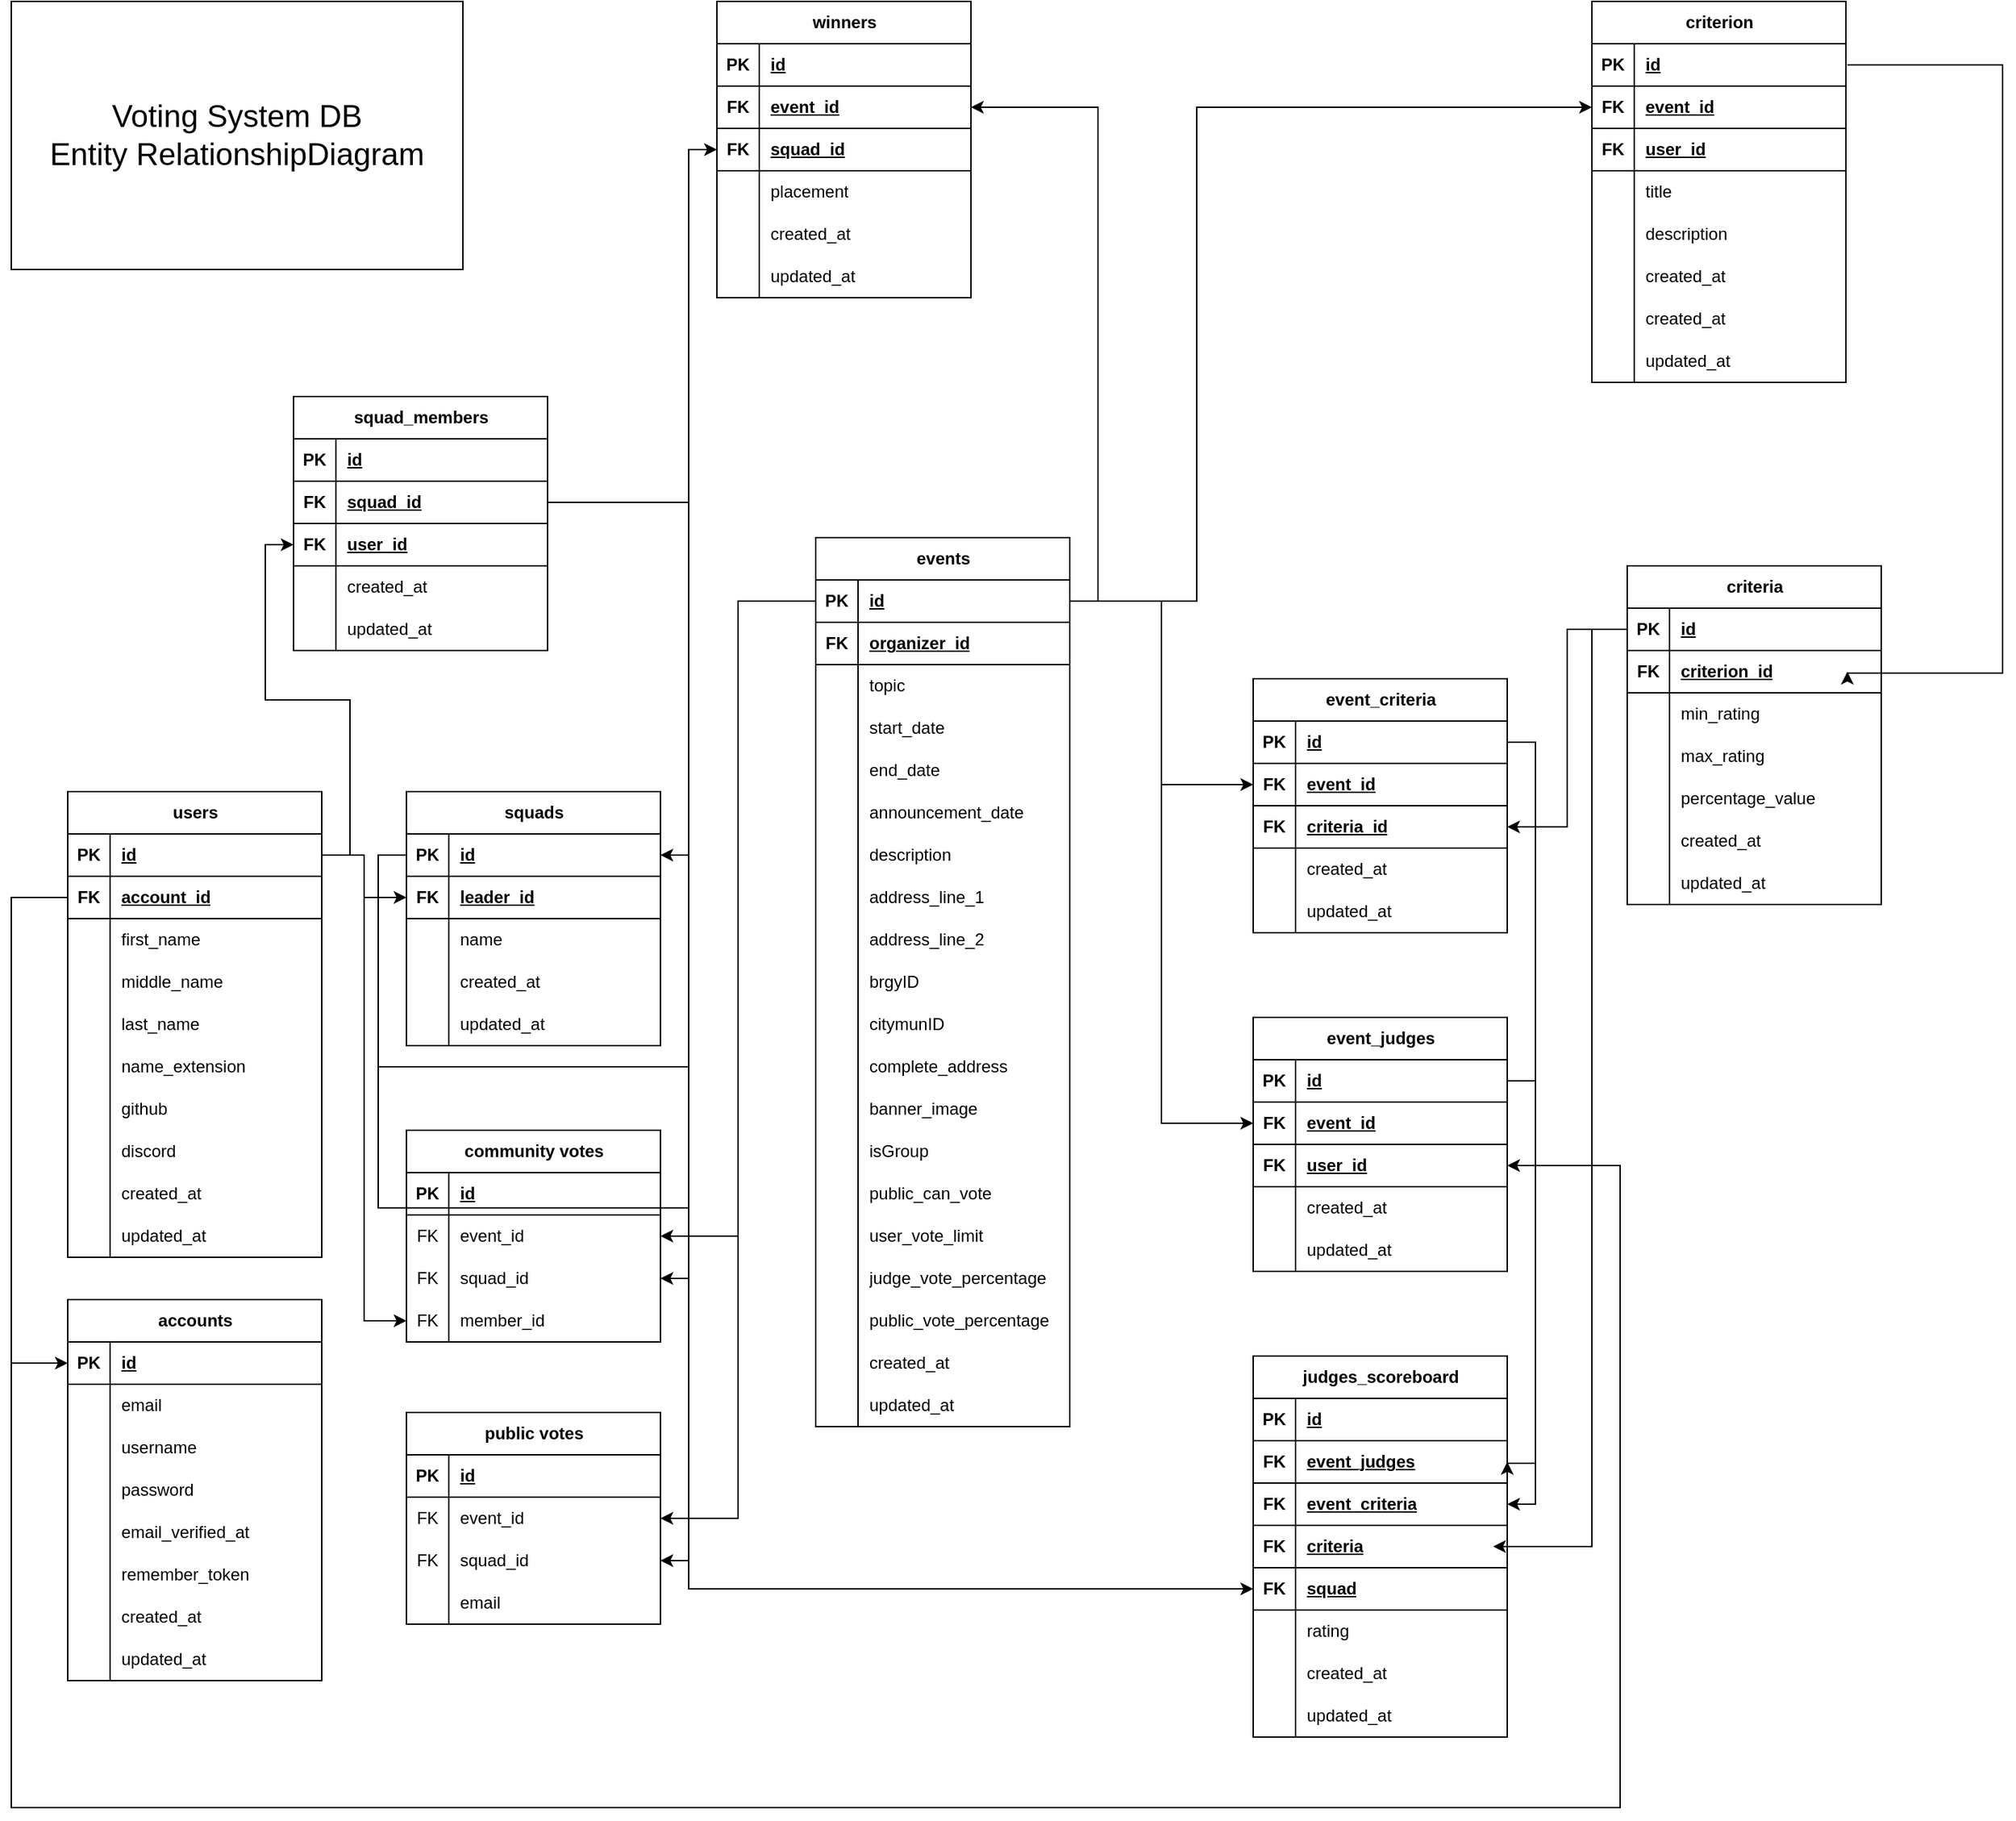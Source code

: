 <mxfile version="22.1.0" type="device">
  <diagram id="R2lEEEUBdFMjLlhIrx00" name="Page-1">
    <mxGraphModel dx="2525" dy="2540" grid="1" gridSize="10" guides="1" tooltips="1" connect="1" arrows="1" fold="1" page="1" pageScale="1" pageWidth="850" pageHeight="1100" math="0" shadow="0" extFonts="Permanent Marker^https://fonts.googleapis.com/css?family=Permanent+Marker">
      <root>
        <mxCell id="0" />
        <mxCell id="1" parent="0" />
        <mxCell id="bR0bKLYDNjfYuN55cWsD-35" value="accounts" style="shape=table;startSize=30;container=1;collapsible=1;childLayout=tableLayout;fixedRows=1;rowLines=0;fontStyle=1;align=center;resizeLast=1;html=1;" parent="1" vertex="1">
          <mxGeometry x="80" y="680" width="180" height="270" as="geometry" />
        </mxCell>
        <mxCell id="bR0bKLYDNjfYuN55cWsD-36" value="" style="shape=tableRow;horizontal=0;startSize=0;swimlaneHead=0;swimlaneBody=0;fillColor=none;collapsible=0;dropTarget=0;points=[[0,0.5],[1,0.5]];portConstraint=eastwest;top=0;left=0;right=0;bottom=1;" parent="bR0bKLYDNjfYuN55cWsD-35" vertex="1">
          <mxGeometry y="30" width="180" height="30" as="geometry" />
        </mxCell>
        <mxCell id="bR0bKLYDNjfYuN55cWsD-37" value="PK" style="shape=partialRectangle;connectable=0;fillColor=none;top=0;left=0;bottom=0;right=0;fontStyle=1;overflow=hidden;whiteSpace=wrap;html=1;" parent="bR0bKLYDNjfYuN55cWsD-36" vertex="1">
          <mxGeometry width="30" height="30" as="geometry">
            <mxRectangle width="30" height="30" as="alternateBounds" />
          </mxGeometry>
        </mxCell>
        <mxCell id="bR0bKLYDNjfYuN55cWsD-38" value="id" style="shape=partialRectangle;connectable=0;fillColor=none;top=0;left=0;bottom=0;right=0;align=left;spacingLeft=6;fontStyle=5;overflow=hidden;whiteSpace=wrap;html=1;" parent="bR0bKLYDNjfYuN55cWsD-36" vertex="1">
          <mxGeometry x="30" width="150" height="30" as="geometry">
            <mxRectangle width="150" height="30" as="alternateBounds" />
          </mxGeometry>
        </mxCell>
        <mxCell id="bR0bKLYDNjfYuN55cWsD-39" value="" style="shape=tableRow;horizontal=0;startSize=0;swimlaneHead=0;swimlaneBody=0;fillColor=none;collapsible=0;dropTarget=0;points=[[0,0.5],[1,0.5]];portConstraint=eastwest;top=0;left=0;right=0;bottom=0;" parent="bR0bKLYDNjfYuN55cWsD-35" vertex="1">
          <mxGeometry y="60" width="180" height="30" as="geometry" />
        </mxCell>
        <mxCell id="bR0bKLYDNjfYuN55cWsD-40" value="" style="shape=partialRectangle;connectable=0;fillColor=none;top=0;left=0;bottom=0;right=0;editable=1;overflow=hidden;whiteSpace=wrap;html=1;" parent="bR0bKLYDNjfYuN55cWsD-39" vertex="1">
          <mxGeometry width="30" height="30" as="geometry">
            <mxRectangle width="30" height="30" as="alternateBounds" />
          </mxGeometry>
        </mxCell>
        <mxCell id="bR0bKLYDNjfYuN55cWsD-41" value="email" style="shape=partialRectangle;connectable=0;fillColor=none;top=0;left=0;bottom=0;right=0;align=left;spacingLeft=6;overflow=hidden;whiteSpace=wrap;html=1;" parent="bR0bKLYDNjfYuN55cWsD-39" vertex="1">
          <mxGeometry x="30" width="150" height="30" as="geometry">
            <mxRectangle width="150" height="30" as="alternateBounds" />
          </mxGeometry>
        </mxCell>
        <mxCell id="bR0bKLYDNjfYuN55cWsD-42" value="" style="shape=tableRow;horizontal=0;startSize=0;swimlaneHead=0;swimlaneBody=0;fillColor=none;collapsible=0;dropTarget=0;points=[[0,0.5],[1,0.5]];portConstraint=eastwest;top=0;left=0;right=0;bottom=0;" parent="bR0bKLYDNjfYuN55cWsD-35" vertex="1">
          <mxGeometry y="90" width="180" height="30" as="geometry" />
        </mxCell>
        <mxCell id="bR0bKLYDNjfYuN55cWsD-43" value="" style="shape=partialRectangle;connectable=0;fillColor=none;top=0;left=0;bottom=0;right=0;editable=1;overflow=hidden;whiteSpace=wrap;html=1;" parent="bR0bKLYDNjfYuN55cWsD-42" vertex="1">
          <mxGeometry width="30" height="30" as="geometry">
            <mxRectangle width="30" height="30" as="alternateBounds" />
          </mxGeometry>
        </mxCell>
        <mxCell id="bR0bKLYDNjfYuN55cWsD-44" value="username" style="shape=partialRectangle;connectable=0;fillColor=none;top=0;left=0;bottom=0;right=0;align=left;spacingLeft=6;overflow=hidden;whiteSpace=wrap;html=1;" parent="bR0bKLYDNjfYuN55cWsD-42" vertex="1">
          <mxGeometry x="30" width="150" height="30" as="geometry">
            <mxRectangle width="150" height="30" as="alternateBounds" />
          </mxGeometry>
        </mxCell>
        <mxCell id="bR0bKLYDNjfYuN55cWsD-45" value="" style="shape=tableRow;horizontal=0;startSize=0;swimlaneHead=0;swimlaneBody=0;fillColor=none;collapsible=0;dropTarget=0;points=[[0,0.5],[1,0.5]];portConstraint=eastwest;top=0;left=0;right=0;bottom=0;" parent="bR0bKLYDNjfYuN55cWsD-35" vertex="1">
          <mxGeometry y="120" width="180" height="30" as="geometry" />
        </mxCell>
        <mxCell id="bR0bKLYDNjfYuN55cWsD-46" value="" style="shape=partialRectangle;connectable=0;fillColor=none;top=0;left=0;bottom=0;right=0;editable=1;overflow=hidden;whiteSpace=wrap;html=1;" parent="bR0bKLYDNjfYuN55cWsD-45" vertex="1">
          <mxGeometry width="30" height="30" as="geometry">
            <mxRectangle width="30" height="30" as="alternateBounds" />
          </mxGeometry>
        </mxCell>
        <mxCell id="bR0bKLYDNjfYuN55cWsD-47" value="password" style="shape=partialRectangle;connectable=0;fillColor=none;top=0;left=0;bottom=0;right=0;align=left;spacingLeft=6;overflow=hidden;whiteSpace=wrap;html=1;" parent="bR0bKLYDNjfYuN55cWsD-45" vertex="1">
          <mxGeometry x="30" width="150" height="30" as="geometry">
            <mxRectangle width="150" height="30" as="alternateBounds" />
          </mxGeometry>
        </mxCell>
        <mxCell id="bR0bKLYDNjfYuN55cWsD-48" value="" style="shape=tableRow;horizontal=0;startSize=0;swimlaneHead=0;swimlaneBody=0;fillColor=none;collapsible=0;dropTarget=0;points=[[0,0.5],[1,0.5]];portConstraint=eastwest;top=0;left=0;right=0;bottom=0;" parent="bR0bKLYDNjfYuN55cWsD-35" vertex="1">
          <mxGeometry y="150" width="180" height="30" as="geometry" />
        </mxCell>
        <mxCell id="bR0bKLYDNjfYuN55cWsD-49" value="" style="shape=partialRectangle;connectable=0;fillColor=none;top=0;left=0;bottom=0;right=0;editable=1;overflow=hidden;whiteSpace=wrap;html=1;" parent="bR0bKLYDNjfYuN55cWsD-48" vertex="1">
          <mxGeometry width="30" height="30" as="geometry">
            <mxRectangle width="30" height="30" as="alternateBounds" />
          </mxGeometry>
        </mxCell>
        <mxCell id="bR0bKLYDNjfYuN55cWsD-50" value="email_verified_at" style="shape=partialRectangle;connectable=0;fillColor=none;top=0;left=0;bottom=0;right=0;align=left;spacingLeft=6;overflow=hidden;whiteSpace=wrap;html=1;" parent="bR0bKLYDNjfYuN55cWsD-48" vertex="1">
          <mxGeometry x="30" width="150" height="30" as="geometry">
            <mxRectangle width="150" height="30" as="alternateBounds" />
          </mxGeometry>
        </mxCell>
        <mxCell id="bR0bKLYDNjfYuN55cWsD-51" value="" style="shape=tableRow;horizontal=0;startSize=0;swimlaneHead=0;swimlaneBody=0;fillColor=none;collapsible=0;dropTarget=0;points=[[0,0.5],[1,0.5]];portConstraint=eastwest;top=0;left=0;right=0;bottom=0;" parent="bR0bKLYDNjfYuN55cWsD-35" vertex="1">
          <mxGeometry y="180" width="180" height="30" as="geometry" />
        </mxCell>
        <mxCell id="bR0bKLYDNjfYuN55cWsD-52" value="" style="shape=partialRectangle;connectable=0;fillColor=none;top=0;left=0;bottom=0;right=0;editable=1;overflow=hidden;whiteSpace=wrap;html=1;" parent="bR0bKLYDNjfYuN55cWsD-51" vertex="1">
          <mxGeometry width="30" height="30" as="geometry">
            <mxRectangle width="30" height="30" as="alternateBounds" />
          </mxGeometry>
        </mxCell>
        <mxCell id="bR0bKLYDNjfYuN55cWsD-53" value="remember_token" style="shape=partialRectangle;connectable=0;fillColor=none;top=0;left=0;bottom=0;right=0;align=left;spacingLeft=6;overflow=hidden;whiteSpace=wrap;html=1;" parent="bR0bKLYDNjfYuN55cWsD-51" vertex="1">
          <mxGeometry x="30" width="150" height="30" as="geometry">
            <mxRectangle width="150" height="30" as="alternateBounds" />
          </mxGeometry>
        </mxCell>
        <mxCell id="bR0bKLYDNjfYuN55cWsD-54" value="" style="shape=tableRow;horizontal=0;startSize=0;swimlaneHead=0;swimlaneBody=0;fillColor=none;collapsible=0;dropTarget=0;points=[[0,0.5],[1,0.5]];portConstraint=eastwest;top=0;left=0;right=0;bottom=0;" parent="bR0bKLYDNjfYuN55cWsD-35" vertex="1">
          <mxGeometry y="210" width="180" height="30" as="geometry" />
        </mxCell>
        <mxCell id="bR0bKLYDNjfYuN55cWsD-55" value="" style="shape=partialRectangle;connectable=0;fillColor=none;top=0;left=0;bottom=0;right=0;editable=1;overflow=hidden;whiteSpace=wrap;html=1;" parent="bR0bKLYDNjfYuN55cWsD-54" vertex="1">
          <mxGeometry width="30" height="30" as="geometry">
            <mxRectangle width="30" height="30" as="alternateBounds" />
          </mxGeometry>
        </mxCell>
        <mxCell id="bR0bKLYDNjfYuN55cWsD-56" value="created_at" style="shape=partialRectangle;connectable=0;fillColor=none;top=0;left=0;bottom=0;right=0;align=left;spacingLeft=6;overflow=hidden;whiteSpace=wrap;html=1;" parent="bR0bKLYDNjfYuN55cWsD-54" vertex="1">
          <mxGeometry x="30" width="150" height="30" as="geometry">
            <mxRectangle width="150" height="30" as="alternateBounds" />
          </mxGeometry>
        </mxCell>
        <mxCell id="bR0bKLYDNjfYuN55cWsD-57" value="" style="shape=tableRow;horizontal=0;startSize=0;swimlaneHead=0;swimlaneBody=0;fillColor=none;collapsible=0;dropTarget=0;points=[[0,0.5],[1,0.5]];portConstraint=eastwest;top=0;left=0;right=0;bottom=0;" parent="bR0bKLYDNjfYuN55cWsD-35" vertex="1">
          <mxGeometry y="240" width="180" height="30" as="geometry" />
        </mxCell>
        <mxCell id="bR0bKLYDNjfYuN55cWsD-58" value="" style="shape=partialRectangle;connectable=0;fillColor=none;top=0;left=0;bottom=0;right=0;editable=1;overflow=hidden;whiteSpace=wrap;html=1;" parent="bR0bKLYDNjfYuN55cWsD-57" vertex="1">
          <mxGeometry width="30" height="30" as="geometry">
            <mxRectangle width="30" height="30" as="alternateBounds" />
          </mxGeometry>
        </mxCell>
        <mxCell id="bR0bKLYDNjfYuN55cWsD-59" value="updated_at" style="shape=partialRectangle;connectable=0;fillColor=none;top=0;left=0;bottom=0;right=0;align=left;spacingLeft=6;overflow=hidden;whiteSpace=wrap;html=1;" parent="bR0bKLYDNjfYuN55cWsD-57" vertex="1">
          <mxGeometry x="30" width="150" height="30" as="geometry">
            <mxRectangle width="150" height="30" as="alternateBounds" />
          </mxGeometry>
        </mxCell>
        <mxCell id="bR0bKLYDNjfYuN55cWsD-60" value="users" style="shape=table;startSize=30;container=1;collapsible=1;childLayout=tableLayout;fixedRows=1;rowLines=0;fontStyle=1;align=center;resizeLast=1;html=1;" parent="1" vertex="1">
          <mxGeometry x="80" y="320" width="180" height="330" as="geometry" />
        </mxCell>
        <mxCell id="bR0bKLYDNjfYuN55cWsD-61" value="" style="shape=tableRow;horizontal=0;startSize=0;swimlaneHead=0;swimlaneBody=0;fillColor=none;collapsible=0;dropTarget=0;points=[[0,0.5],[1,0.5]];portConstraint=eastwest;top=0;left=0;right=0;bottom=1;" parent="bR0bKLYDNjfYuN55cWsD-60" vertex="1">
          <mxGeometry y="30" width="180" height="30" as="geometry" />
        </mxCell>
        <mxCell id="bR0bKLYDNjfYuN55cWsD-62" value="PK" style="shape=partialRectangle;connectable=0;fillColor=none;top=0;left=0;bottom=0;right=0;fontStyle=1;overflow=hidden;whiteSpace=wrap;html=1;" parent="bR0bKLYDNjfYuN55cWsD-61" vertex="1">
          <mxGeometry width="30" height="30" as="geometry">
            <mxRectangle width="30" height="30" as="alternateBounds" />
          </mxGeometry>
        </mxCell>
        <mxCell id="bR0bKLYDNjfYuN55cWsD-63" value="id" style="shape=partialRectangle;connectable=0;fillColor=none;top=0;left=0;bottom=0;right=0;align=left;spacingLeft=6;fontStyle=5;overflow=hidden;whiteSpace=wrap;html=1;" parent="bR0bKLYDNjfYuN55cWsD-61" vertex="1">
          <mxGeometry x="30" width="150" height="30" as="geometry">
            <mxRectangle width="150" height="30" as="alternateBounds" />
          </mxGeometry>
        </mxCell>
        <mxCell id="bR0bKLYDNjfYuN55cWsD-88" value="" style="shape=tableRow;horizontal=0;startSize=0;swimlaneHead=0;swimlaneBody=0;fillColor=none;collapsible=0;dropTarget=0;points=[[0,0.5],[1,0.5]];portConstraint=eastwest;top=0;left=0;right=0;bottom=1;" parent="bR0bKLYDNjfYuN55cWsD-60" vertex="1">
          <mxGeometry y="60" width="180" height="30" as="geometry" />
        </mxCell>
        <mxCell id="bR0bKLYDNjfYuN55cWsD-89" value="FK" style="shape=partialRectangle;connectable=0;fillColor=none;top=0;left=0;bottom=0;right=0;fontStyle=1;overflow=hidden;whiteSpace=wrap;html=1;" parent="bR0bKLYDNjfYuN55cWsD-88" vertex="1">
          <mxGeometry width="30" height="30" as="geometry">
            <mxRectangle width="30" height="30" as="alternateBounds" />
          </mxGeometry>
        </mxCell>
        <mxCell id="bR0bKLYDNjfYuN55cWsD-90" value="account_id" style="shape=partialRectangle;connectable=0;fillColor=none;top=0;left=0;bottom=0;right=0;align=left;spacingLeft=6;fontStyle=5;overflow=hidden;whiteSpace=wrap;html=1;" parent="bR0bKLYDNjfYuN55cWsD-88" vertex="1">
          <mxGeometry x="30" width="150" height="30" as="geometry">
            <mxRectangle width="150" height="30" as="alternateBounds" />
          </mxGeometry>
        </mxCell>
        <mxCell id="bR0bKLYDNjfYuN55cWsD-64" value="" style="shape=tableRow;horizontal=0;startSize=0;swimlaneHead=0;swimlaneBody=0;fillColor=none;collapsible=0;dropTarget=0;points=[[0,0.5],[1,0.5]];portConstraint=eastwest;top=0;left=0;right=0;bottom=0;" parent="bR0bKLYDNjfYuN55cWsD-60" vertex="1">
          <mxGeometry y="90" width="180" height="30" as="geometry" />
        </mxCell>
        <mxCell id="bR0bKLYDNjfYuN55cWsD-65" value="" style="shape=partialRectangle;connectable=0;fillColor=none;top=0;left=0;bottom=0;right=0;editable=1;overflow=hidden;whiteSpace=wrap;html=1;" parent="bR0bKLYDNjfYuN55cWsD-64" vertex="1">
          <mxGeometry width="30" height="30" as="geometry">
            <mxRectangle width="30" height="30" as="alternateBounds" />
          </mxGeometry>
        </mxCell>
        <mxCell id="bR0bKLYDNjfYuN55cWsD-66" value="first_name" style="shape=partialRectangle;connectable=0;fillColor=none;top=0;left=0;bottom=0;right=0;align=left;spacingLeft=6;overflow=hidden;whiteSpace=wrap;html=1;" parent="bR0bKLYDNjfYuN55cWsD-64" vertex="1">
          <mxGeometry x="30" width="150" height="30" as="geometry">
            <mxRectangle width="150" height="30" as="alternateBounds" />
          </mxGeometry>
        </mxCell>
        <mxCell id="bR0bKLYDNjfYuN55cWsD-67" value="" style="shape=tableRow;horizontal=0;startSize=0;swimlaneHead=0;swimlaneBody=0;fillColor=none;collapsible=0;dropTarget=0;points=[[0,0.5],[1,0.5]];portConstraint=eastwest;top=0;left=0;right=0;bottom=0;" parent="bR0bKLYDNjfYuN55cWsD-60" vertex="1">
          <mxGeometry y="120" width="180" height="30" as="geometry" />
        </mxCell>
        <mxCell id="bR0bKLYDNjfYuN55cWsD-68" value="" style="shape=partialRectangle;connectable=0;fillColor=none;top=0;left=0;bottom=0;right=0;editable=1;overflow=hidden;whiteSpace=wrap;html=1;" parent="bR0bKLYDNjfYuN55cWsD-67" vertex="1">
          <mxGeometry width="30" height="30" as="geometry">
            <mxRectangle width="30" height="30" as="alternateBounds" />
          </mxGeometry>
        </mxCell>
        <mxCell id="bR0bKLYDNjfYuN55cWsD-69" value="middle_name" style="shape=partialRectangle;connectable=0;fillColor=none;top=0;left=0;bottom=0;right=0;align=left;spacingLeft=6;overflow=hidden;whiteSpace=wrap;html=1;" parent="bR0bKLYDNjfYuN55cWsD-67" vertex="1">
          <mxGeometry x="30" width="150" height="30" as="geometry">
            <mxRectangle width="150" height="30" as="alternateBounds" />
          </mxGeometry>
        </mxCell>
        <mxCell id="bR0bKLYDNjfYuN55cWsD-70" value="" style="shape=tableRow;horizontal=0;startSize=0;swimlaneHead=0;swimlaneBody=0;fillColor=none;collapsible=0;dropTarget=0;points=[[0,0.5],[1,0.5]];portConstraint=eastwest;top=0;left=0;right=0;bottom=0;" parent="bR0bKLYDNjfYuN55cWsD-60" vertex="1">
          <mxGeometry y="150" width="180" height="30" as="geometry" />
        </mxCell>
        <mxCell id="bR0bKLYDNjfYuN55cWsD-71" value="" style="shape=partialRectangle;connectable=0;fillColor=none;top=0;left=0;bottom=0;right=0;editable=1;overflow=hidden;whiteSpace=wrap;html=1;" parent="bR0bKLYDNjfYuN55cWsD-70" vertex="1">
          <mxGeometry width="30" height="30" as="geometry">
            <mxRectangle width="30" height="30" as="alternateBounds" />
          </mxGeometry>
        </mxCell>
        <mxCell id="bR0bKLYDNjfYuN55cWsD-72" value="last_name" style="shape=partialRectangle;connectable=0;fillColor=none;top=0;left=0;bottom=0;right=0;align=left;spacingLeft=6;overflow=hidden;whiteSpace=wrap;html=1;" parent="bR0bKLYDNjfYuN55cWsD-70" vertex="1">
          <mxGeometry x="30" width="150" height="30" as="geometry">
            <mxRectangle width="150" height="30" as="alternateBounds" />
          </mxGeometry>
        </mxCell>
        <mxCell id="bR0bKLYDNjfYuN55cWsD-73" value="" style="shape=tableRow;horizontal=0;startSize=0;swimlaneHead=0;swimlaneBody=0;fillColor=none;collapsible=0;dropTarget=0;points=[[0,0.5],[1,0.5]];portConstraint=eastwest;top=0;left=0;right=0;bottom=0;" parent="bR0bKLYDNjfYuN55cWsD-60" vertex="1">
          <mxGeometry y="180" width="180" height="30" as="geometry" />
        </mxCell>
        <mxCell id="bR0bKLYDNjfYuN55cWsD-74" value="" style="shape=partialRectangle;connectable=0;fillColor=none;top=0;left=0;bottom=0;right=0;editable=1;overflow=hidden;whiteSpace=wrap;html=1;" parent="bR0bKLYDNjfYuN55cWsD-73" vertex="1">
          <mxGeometry width="30" height="30" as="geometry">
            <mxRectangle width="30" height="30" as="alternateBounds" />
          </mxGeometry>
        </mxCell>
        <mxCell id="bR0bKLYDNjfYuN55cWsD-75" value="name_extension" style="shape=partialRectangle;connectable=0;fillColor=none;top=0;left=0;bottom=0;right=0;align=left;spacingLeft=6;overflow=hidden;whiteSpace=wrap;html=1;" parent="bR0bKLYDNjfYuN55cWsD-73" vertex="1">
          <mxGeometry x="30" width="150" height="30" as="geometry">
            <mxRectangle width="150" height="30" as="alternateBounds" />
          </mxGeometry>
        </mxCell>
        <mxCell id="bR0bKLYDNjfYuN55cWsD-76" value="" style="shape=tableRow;horizontal=0;startSize=0;swimlaneHead=0;swimlaneBody=0;fillColor=none;collapsible=0;dropTarget=0;points=[[0,0.5],[1,0.5]];portConstraint=eastwest;top=0;left=0;right=0;bottom=0;" parent="bR0bKLYDNjfYuN55cWsD-60" vertex="1">
          <mxGeometry y="210" width="180" height="30" as="geometry" />
        </mxCell>
        <mxCell id="bR0bKLYDNjfYuN55cWsD-77" value="" style="shape=partialRectangle;connectable=0;fillColor=none;top=0;left=0;bottom=0;right=0;editable=1;overflow=hidden;whiteSpace=wrap;html=1;" parent="bR0bKLYDNjfYuN55cWsD-76" vertex="1">
          <mxGeometry width="30" height="30" as="geometry">
            <mxRectangle width="30" height="30" as="alternateBounds" />
          </mxGeometry>
        </mxCell>
        <mxCell id="bR0bKLYDNjfYuN55cWsD-78" value="github" style="shape=partialRectangle;connectable=0;fillColor=none;top=0;left=0;bottom=0;right=0;align=left;spacingLeft=6;overflow=hidden;whiteSpace=wrap;html=1;" parent="bR0bKLYDNjfYuN55cWsD-76" vertex="1">
          <mxGeometry x="30" width="150" height="30" as="geometry">
            <mxRectangle width="150" height="30" as="alternateBounds" />
          </mxGeometry>
        </mxCell>
        <mxCell id="bR0bKLYDNjfYuN55cWsD-85" value="" style="shape=tableRow;horizontal=0;startSize=0;swimlaneHead=0;swimlaneBody=0;fillColor=none;collapsible=0;dropTarget=0;points=[[0,0.5],[1,0.5]];portConstraint=eastwest;top=0;left=0;right=0;bottom=0;" parent="bR0bKLYDNjfYuN55cWsD-60" vertex="1">
          <mxGeometry y="240" width="180" height="30" as="geometry" />
        </mxCell>
        <mxCell id="bR0bKLYDNjfYuN55cWsD-86" value="" style="shape=partialRectangle;connectable=0;fillColor=none;top=0;left=0;bottom=0;right=0;editable=1;overflow=hidden;whiteSpace=wrap;html=1;" parent="bR0bKLYDNjfYuN55cWsD-85" vertex="1">
          <mxGeometry width="30" height="30" as="geometry">
            <mxRectangle width="30" height="30" as="alternateBounds" />
          </mxGeometry>
        </mxCell>
        <mxCell id="bR0bKLYDNjfYuN55cWsD-87" value="discord" style="shape=partialRectangle;connectable=0;fillColor=none;top=0;left=0;bottom=0;right=0;align=left;spacingLeft=6;overflow=hidden;whiteSpace=wrap;html=1;" parent="bR0bKLYDNjfYuN55cWsD-85" vertex="1">
          <mxGeometry x="30" width="150" height="30" as="geometry">
            <mxRectangle width="150" height="30" as="alternateBounds" />
          </mxGeometry>
        </mxCell>
        <mxCell id="bR0bKLYDNjfYuN55cWsD-79" value="" style="shape=tableRow;horizontal=0;startSize=0;swimlaneHead=0;swimlaneBody=0;fillColor=none;collapsible=0;dropTarget=0;points=[[0,0.5],[1,0.5]];portConstraint=eastwest;top=0;left=0;right=0;bottom=0;" parent="bR0bKLYDNjfYuN55cWsD-60" vertex="1">
          <mxGeometry y="270" width="180" height="30" as="geometry" />
        </mxCell>
        <mxCell id="bR0bKLYDNjfYuN55cWsD-80" value="" style="shape=partialRectangle;connectable=0;fillColor=none;top=0;left=0;bottom=0;right=0;editable=1;overflow=hidden;whiteSpace=wrap;html=1;" parent="bR0bKLYDNjfYuN55cWsD-79" vertex="1">
          <mxGeometry width="30" height="30" as="geometry">
            <mxRectangle width="30" height="30" as="alternateBounds" />
          </mxGeometry>
        </mxCell>
        <mxCell id="bR0bKLYDNjfYuN55cWsD-81" value="created_at" style="shape=partialRectangle;connectable=0;fillColor=none;top=0;left=0;bottom=0;right=0;align=left;spacingLeft=6;overflow=hidden;whiteSpace=wrap;html=1;" parent="bR0bKLYDNjfYuN55cWsD-79" vertex="1">
          <mxGeometry x="30" width="150" height="30" as="geometry">
            <mxRectangle width="150" height="30" as="alternateBounds" />
          </mxGeometry>
        </mxCell>
        <mxCell id="bR0bKLYDNjfYuN55cWsD-82" value="" style="shape=tableRow;horizontal=0;startSize=0;swimlaneHead=0;swimlaneBody=0;fillColor=none;collapsible=0;dropTarget=0;points=[[0,0.5],[1,0.5]];portConstraint=eastwest;top=0;left=0;right=0;bottom=0;" parent="bR0bKLYDNjfYuN55cWsD-60" vertex="1">
          <mxGeometry y="300" width="180" height="30" as="geometry" />
        </mxCell>
        <mxCell id="bR0bKLYDNjfYuN55cWsD-83" value="" style="shape=partialRectangle;connectable=0;fillColor=none;top=0;left=0;bottom=0;right=0;editable=1;overflow=hidden;whiteSpace=wrap;html=1;" parent="bR0bKLYDNjfYuN55cWsD-82" vertex="1">
          <mxGeometry width="30" height="30" as="geometry">
            <mxRectangle width="30" height="30" as="alternateBounds" />
          </mxGeometry>
        </mxCell>
        <mxCell id="bR0bKLYDNjfYuN55cWsD-84" value="updated_at" style="shape=partialRectangle;connectable=0;fillColor=none;top=0;left=0;bottom=0;right=0;align=left;spacingLeft=6;overflow=hidden;whiteSpace=wrap;html=1;" parent="bR0bKLYDNjfYuN55cWsD-82" vertex="1">
          <mxGeometry x="30" width="150" height="30" as="geometry">
            <mxRectangle width="150" height="30" as="alternateBounds" />
          </mxGeometry>
        </mxCell>
        <mxCell id="bR0bKLYDNjfYuN55cWsD-122" value="squads" style="shape=table;startSize=30;container=1;collapsible=1;childLayout=tableLayout;fixedRows=1;rowLines=0;fontStyle=1;align=center;resizeLast=1;html=1;" parent="1" vertex="1">
          <mxGeometry x="320" y="320" width="180" height="180" as="geometry" />
        </mxCell>
        <mxCell id="bR0bKLYDNjfYuN55cWsD-123" value="" style="shape=tableRow;horizontal=0;startSize=0;swimlaneHead=0;swimlaneBody=0;fillColor=none;collapsible=0;dropTarget=0;points=[[0,0.5],[1,0.5]];portConstraint=eastwest;top=0;left=0;right=0;bottom=1;" parent="bR0bKLYDNjfYuN55cWsD-122" vertex="1">
          <mxGeometry y="30" width="180" height="30" as="geometry" />
        </mxCell>
        <mxCell id="bR0bKLYDNjfYuN55cWsD-124" value="PK" style="shape=partialRectangle;connectable=0;fillColor=none;top=0;left=0;bottom=0;right=0;fontStyle=1;overflow=hidden;whiteSpace=wrap;html=1;" parent="bR0bKLYDNjfYuN55cWsD-123" vertex="1">
          <mxGeometry width="30" height="30" as="geometry">
            <mxRectangle width="30" height="30" as="alternateBounds" />
          </mxGeometry>
        </mxCell>
        <mxCell id="bR0bKLYDNjfYuN55cWsD-125" value="id" style="shape=partialRectangle;connectable=0;fillColor=none;top=0;left=0;bottom=0;right=0;align=left;spacingLeft=6;fontStyle=5;overflow=hidden;whiteSpace=wrap;html=1;" parent="bR0bKLYDNjfYuN55cWsD-123" vertex="1">
          <mxGeometry x="30" width="150" height="30" as="geometry">
            <mxRectangle width="150" height="30" as="alternateBounds" />
          </mxGeometry>
        </mxCell>
        <mxCell id="bR0bKLYDNjfYuN55cWsD-126" value="" style="shape=tableRow;horizontal=0;startSize=0;swimlaneHead=0;swimlaneBody=0;fillColor=none;collapsible=0;dropTarget=0;points=[[0,0.5],[1,0.5]];portConstraint=eastwest;top=0;left=0;right=0;bottom=1;" parent="bR0bKLYDNjfYuN55cWsD-122" vertex="1">
          <mxGeometry y="60" width="180" height="30" as="geometry" />
        </mxCell>
        <mxCell id="bR0bKLYDNjfYuN55cWsD-127" value="FK" style="shape=partialRectangle;connectable=0;fillColor=none;top=0;left=0;bottom=0;right=0;fontStyle=1;overflow=hidden;whiteSpace=wrap;html=1;" parent="bR0bKLYDNjfYuN55cWsD-126" vertex="1">
          <mxGeometry width="30" height="30" as="geometry">
            <mxRectangle width="30" height="30" as="alternateBounds" />
          </mxGeometry>
        </mxCell>
        <mxCell id="bR0bKLYDNjfYuN55cWsD-128" value="leader_id" style="shape=partialRectangle;connectable=0;fillColor=none;top=0;left=0;bottom=0;right=0;align=left;spacingLeft=6;fontStyle=5;overflow=hidden;whiteSpace=wrap;html=1;" parent="bR0bKLYDNjfYuN55cWsD-126" vertex="1">
          <mxGeometry x="30" width="150" height="30" as="geometry">
            <mxRectangle width="150" height="30" as="alternateBounds" />
          </mxGeometry>
        </mxCell>
        <mxCell id="bR0bKLYDNjfYuN55cWsD-129" value="" style="shape=tableRow;horizontal=0;startSize=0;swimlaneHead=0;swimlaneBody=0;fillColor=none;collapsible=0;dropTarget=0;points=[[0,0.5],[1,0.5]];portConstraint=eastwest;top=0;left=0;right=0;bottom=0;" parent="bR0bKLYDNjfYuN55cWsD-122" vertex="1">
          <mxGeometry y="90" width="180" height="30" as="geometry" />
        </mxCell>
        <mxCell id="bR0bKLYDNjfYuN55cWsD-130" value="" style="shape=partialRectangle;connectable=0;fillColor=none;top=0;left=0;bottom=0;right=0;editable=1;overflow=hidden;whiteSpace=wrap;html=1;" parent="bR0bKLYDNjfYuN55cWsD-129" vertex="1">
          <mxGeometry width="30" height="30" as="geometry">
            <mxRectangle width="30" height="30" as="alternateBounds" />
          </mxGeometry>
        </mxCell>
        <mxCell id="bR0bKLYDNjfYuN55cWsD-131" value="name" style="shape=partialRectangle;connectable=0;fillColor=none;top=0;left=0;bottom=0;right=0;align=left;spacingLeft=6;overflow=hidden;whiteSpace=wrap;html=1;" parent="bR0bKLYDNjfYuN55cWsD-129" vertex="1">
          <mxGeometry x="30" width="150" height="30" as="geometry">
            <mxRectangle width="150" height="30" as="alternateBounds" />
          </mxGeometry>
        </mxCell>
        <mxCell id="bR0bKLYDNjfYuN55cWsD-147" value="" style="shape=tableRow;horizontal=0;startSize=0;swimlaneHead=0;swimlaneBody=0;fillColor=none;collapsible=0;dropTarget=0;points=[[0,0.5],[1,0.5]];portConstraint=eastwest;top=0;left=0;right=0;bottom=0;" parent="bR0bKLYDNjfYuN55cWsD-122" vertex="1">
          <mxGeometry y="120" width="180" height="30" as="geometry" />
        </mxCell>
        <mxCell id="bR0bKLYDNjfYuN55cWsD-148" value="" style="shape=partialRectangle;connectable=0;fillColor=none;top=0;left=0;bottom=0;right=0;editable=1;overflow=hidden;whiteSpace=wrap;html=1;" parent="bR0bKLYDNjfYuN55cWsD-147" vertex="1">
          <mxGeometry width="30" height="30" as="geometry">
            <mxRectangle width="30" height="30" as="alternateBounds" />
          </mxGeometry>
        </mxCell>
        <mxCell id="bR0bKLYDNjfYuN55cWsD-149" value="created_at" style="shape=partialRectangle;connectable=0;fillColor=none;top=0;left=0;bottom=0;right=0;align=left;spacingLeft=6;overflow=hidden;whiteSpace=wrap;html=1;" parent="bR0bKLYDNjfYuN55cWsD-147" vertex="1">
          <mxGeometry x="30" width="150" height="30" as="geometry">
            <mxRectangle width="150" height="30" as="alternateBounds" />
          </mxGeometry>
        </mxCell>
        <mxCell id="bR0bKLYDNjfYuN55cWsD-150" value="" style="shape=tableRow;horizontal=0;startSize=0;swimlaneHead=0;swimlaneBody=0;fillColor=none;collapsible=0;dropTarget=0;points=[[0,0.5],[1,0.5]];portConstraint=eastwest;top=0;left=0;right=0;bottom=0;" parent="bR0bKLYDNjfYuN55cWsD-122" vertex="1">
          <mxGeometry y="150" width="180" height="30" as="geometry" />
        </mxCell>
        <mxCell id="bR0bKLYDNjfYuN55cWsD-151" value="" style="shape=partialRectangle;connectable=0;fillColor=none;top=0;left=0;bottom=0;right=0;editable=1;overflow=hidden;whiteSpace=wrap;html=1;" parent="bR0bKLYDNjfYuN55cWsD-150" vertex="1">
          <mxGeometry width="30" height="30" as="geometry">
            <mxRectangle width="30" height="30" as="alternateBounds" />
          </mxGeometry>
        </mxCell>
        <mxCell id="bR0bKLYDNjfYuN55cWsD-152" value="updated_at" style="shape=partialRectangle;connectable=0;fillColor=none;top=0;left=0;bottom=0;right=0;align=left;spacingLeft=6;overflow=hidden;whiteSpace=wrap;html=1;" parent="bR0bKLYDNjfYuN55cWsD-150" vertex="1">
          <mxGeometry x="30" width="150" height="30" as="geometry">
            <mxRectangle width="150" height="30" as="alternateBounds" />
          </mxGeometry>
        </mxCell>
        <mxCell id="bR0bKLYDNjfYuN55cWsD-153" value="squad_members" style="shape=table;startSize=30;container=1;collapsible=1;childLayout=tableLayout;fixedRows=1;rowLines=0;fontStyle=1;align=center;resizeLast=1;html=1;" parent="1" vertex="1">
          <mxGeometry x="240" y="40" width="180" height="180" as="geometry" />
        </mxCell>
        <mxCell id="bR0bKLYDNjfYuN55cWsD-154" value="" style="shape=tableRow;horizontal=0;startSize=0;swimlaneHead=0;swimlaneBody=0;fillColor=none;collapsible=0;dropTarget=0;points=[[0,0.5],[1,0.5]];portConstraint=eastwest;top=0;left=0;right=0;bottom=1;" parent="bR0bKLYDNjfYuN55cWsD-153" vertex="1">
          <mxGeometry y="30" width="180" height="30" as="geometry" />
        </mxCell>
        <mxCell id="bR0bKLYDNjfYuN55cWsD-155" value="PK" style="shape=partialRectangle;connectable=0;fillColor=none;top=0;left=0;bottom=0;right=0;fontStyle=1;overflow=hidden;whiteSpace=wrap;html=1;" parent="bR0bKLYDNjfYuN55cWsD-154" vertex="1">
          <mxGeometry width="30" height="30" as="geometry">
            <mxRectangle width="30" height="30" as="alternateBounds" />
          </mxGeometry>
        </mxCell>
        <mxCell id="bR0bKLYDNjfYuN55cWsD-156" value="id" style="shape=partialRectangle;connectable=0;fillColor=none;top=0;left=0;bottom=0;right=0;align=left;spacingLeft=6;fontStyle=5;overflow=hidden;whiteSpace=wrap;html=1;" parent="bR0bKLYDNjfYuN55cWsD-154" vertex="1">
          <mxGeometry x="30" width="150" height="30" as="geometry">
            <mxRectangle width="150" height="30" as="alternateBounds" />
          </mxGeometry>
        </mxCell>
        <mxCell id="bR0bKLYDNjfYuN55cWsD-157" value="" style="shape=tableRow;horizontal=0;startSize=0;swimlaneHead=0;swimlaneBody=0;fillColor=none;collapsible=0;dropTarget=0;points=[[0,0.5],[1,0.5]];portConstraint=eastwest;top=0;left=0;right=0;bottom=1;" parent="bR0bKLYDNjfYuN55cWsD-153" vertex="1">
          <mxGeometry y="60" width="180" height="30" as="geometry" />
        </mxCell>
        <mxCell id="bR0bKLYDNjfYuN55cWsD-158" value="FK" style="shape=partialRectangle;connectable=0;fillColor=none;top=0;left=0;bottom=0;right=0;fontStyle=1;overflow=hidden;whiteSpace=wrap;html=1;" parent="bR0bKLYDNjfYuN55cWsD-157" vertex="1">
          <mxGeometry width="30" height="30" as="geometry">
            <mxRectangle width="30" height="30" as="alternateBounds" />
          </mxGeometry>
        </mxCell>
        <mxCell id="bR0bKLYDNjfYuN55cWsD-159" value="squad_id" style="shape=partialRectangle;connectable=0;fillColor=none;top=0;left=0;bottom=0;right=0;align=left;spacingLeft=6;fontStyle=5;overflow=hidden;whiteSpace=wrap;html=1;" parent="bR0bKLYDNjfYuN55cWsD-157" vertex="1">
          <mxGeometry x="30" width="150" height="30" as="geometry">
            <mxRectangle width="150" height="30" as="alternateBounds" />
          </mxGeometry>
        </mxCell>
        <mxCell id="bR0bKLYDNjfYuN55cWsD-184" value="" style="shape=tableRow;horizontal=0;startSize=0;swimlaneHead=0;swimlaneBody=0;fillColor=none;collapsible=0;dropTarget=0;points=[[0,0.5],[1,0.5]];portConstraint=eastwest;top=0;left=0;right=0;bottom=1;" parent="bR0bKLYDNjfYuN55cWsD-153" vertex="1">
          <mxGeometry y="90" width="180" height="30" as="geometry" />
        </mxCell>
        <mxCell id="bR0bKLYDNjfYuN55cWsD-185" value="FK" style="shape=partialRectangle;connectable=0;fillColor=none;top=0;left=0;bottom=0;right=0;fontStyle=1;overflow=hidden;whiteSpace=wrap;html=1;" parent="bR0bKLYDNjfYuN55cWsD-184" vertex="1">
          <mxGeometry width="30" height="30" as="geometry">
            <mxRectangle width="30" height="30" as="alternateBounds" />
          </mxGeometry>
        </mxCell>
        <mxCell id="bR0bKLYDNjfYuN55cWsD-186" value="user_id" style="shape=partialRectangle;connectable=0;fillColor=none;top=0;left=0;bottom=0;right=0;align=left;spacingLeft=6;fontStyle=5;overflow=hidden;whiteSpace=wrap;html=1;" parent="bR0bKLYDNjfYuN55cWsD-184" vertex="1">
          <mxGeometry x="30" width="150" height="30" as="geometry">
            <mxRectangle width="150" height="30" as="alternateBounds" />
          </mxGeometry>
        </mxCell>
        <mxCell id="bR0bKLYDNjfYuN55cWsD-178" value="" style="shape=tableRow;horizontal=0;startSize=0;swimlaneHead=0;swimlaneBody=0;fillColor=none;collapsible=0;dropTarget=0;points=[[0,0.5],[1,0.5]];portConstraint=eastwest;top=0;left=0;right=0;bottom=0;" parent="bR0bKLYDNjfYuN55cWsD-153" vertex="1">
          <mxGeometry y="120" width="180" height="30" as="geometry" />
        </mxCell>
        <mxCell id="bR0bKLYDNjfYuN55cWsD-179" value="" style="shape=partialRectangle;connectable=0;fillColor=none;top=0;left=0;bottom=0;right=0;editable=1;overflow=hidden;whiteSpace=wrap;html=1;" parent="bR0bKLYDNjfYuN55cWsD-178" vertex="1">
          <mxGeometry width="30" height="30" as="geometry">
            <mxRectangle width="30" height="30" as="alternateBounds" />
          </mxGeometry>
        </mxCell>
        <mxCell id="bR0bKLYDNjfYuN55cWsD-180" value="created_at" style="shape=partialRectangle;connectable=0;fillColor=none;top=0;left=0;bottom=0;right=0;align=left;spacingLeft=6;overflow=hidden;whiteSpace=wrap;html=1;" parent="bR0bKLYDNjfYuN55cWsD-178" vertex="1">
          <mxGeometry x="30" width="150" height="30" as="geometry">
            <mxRectangle width="150" height="30" as="alternateBounds" />
          </mxGeometry>
        </mxCell>
        <mxCell id="bR0bKLYDNjfYuN55cWsD-181" value="" style="shape=tableRow;horizontal=0;startSize=0;swimlaneHead=0;swimlaneBody=0;fillColor=none;collapsible=0;dropTarget=0;points=[[0,0.5],[1,0.5]];portConstraint=eastwest;top=0;left=0;right=0;bottom=0;" parent="bR0bKLYDNjfYuN55cWsD-153" vertex="1">
          <mxGeometry y="150" width="180" height="30" as="geometry" />
        </mxCell>
        <mxCell id="bR0bKLYDNjfYuN55cWsD-182" value="" style="shape=partialRectangle;connectable=0;fillColor=none;top=0;left=0;bottom=0;right=0;editable=1;overflow=hidden;whiteSpace=wrap;html=1;" parent="bR0bKLYDNjfYuN55cWsD-181" vertex="1">
          <mxGeometry width="30" height="30" as="geometry">
            <mxRectangle width="30" height="30" as="alternateBounds" />
          </mxGeometry>
        </mxCell>
        <mxCell id="bR0bKLYDNjfYuN55cWsD-183" value="updated_at" style="shape=partialRectangle;connectable=0;fillColor=none;top=0;left=0;bottom=0;right=0;align=left;spacingLeft=6;overflow=hidden;whiteSpace=wrap;html=1;" parent="bR0bKLYDNjfYuN55cWsD-181" vertex="1">
          <mxGeometry x="30" width="150" height="30" as="geometry">
            <mxRectangle width="150" height="30" as="alternateBounds" />
          </mxGeometry>
        </mxCell>
        <mxCell id="bR0bKLYDNjfYuN55cWsD-187" value="events" style="shape=table;startSize=30;container=1;collapsible=1;childLayout=tableLayout;fixedRows=1;rowLines=0;fontStyle=1;align=center;resizeLast=1;html=1;" parent="1" vertex="1">
          <mxGeometry x="610" y="140" width="180" height="630" as="geometry" />
        </mxCell>
        <mxCell id="bR0bKLYDNjfYuN55cWsD-188" value="" style="shape=tableRow;horizontal=0;startSize=0;swimlaneHead=0;swimlaneBody=0;fillColor=none;collapsible=0;dropTarget=0;points=[[0,0.5],[1,0.5]];portConstraint=eastwest;top=0;left=0;right=0;bottom=1;" parent="bR0bKLYDNjfYuN55cWsD-187" vertex="1">
          <mxGeometry y="30" width="180" height="30" as="geometry" />
        </mxCell>
        <mxCell id="bR0bKLYDNjfYuN55cWsD-189" value="PK" style="shape=partialRectangle;connectable=0;fillColor=none;top=0;left=0;bottom=0;right=0;fontStyle=1;overflow=hidden;whiteSpace=wrap;html=1;" parent="bR0bKLYDNjfYuN55cWsD-188" vertex="1">
          <mxGeometry width="30" height="30" as="geometry">
            <mxRectangle width="30" height="30" as="alternateBounds" />
          </mxGeometry>
        </mxCell>
        <mxCell id="bR0bKLYDNjfYuN55cWsD-190" value="id" style="shape=partialRectangle;connectable=0;fillColor=none;top=0;left=0;bottom=0;right=0;align=left;spacingLeft=6;fontStyle=5;overflow=hidden;whiteSpace=wrap;html=1;" parent="bR0bKLYDNjfYuN55cWsD-188" vertex="1">
          <mxGeometry x="30" width="150" height="30" as="geometry">
            <mxRectangle width="150" height="30" as="alternateBounds" />
          </mxGeometry>
        </mxCell>
        <mxCell id="bR0bKLYDNjfYuN55cWsD-191" value="" style="shape=tableRow;horizontal=0;startSize=0;swimlaneHead=0;swimlaneBody=0;fillColor=none;collapsible=0;dropTarget=0;points=[[0,0.5],[1,0.5]];portConstraint=eastwest;top=0;left=0;right=0;bottom=1;" parent="bR0bKLYDNjfYuN55cWsD-187" vertex="1">
          <mxGeometry y="60" width="180" height="30" as="geometry" />
        </mxCell>
        <mxCell id="bR0bKLYDNjfYuN55cWsD-192" value="FK" style="shape=partialRectangle;connectable=0;fillColor=none;top=0;left=0;bottom=0;right=0;fontStyle=1;overflow=hidden;whiteSpace=wrap;html=1;" parent="bR0bKLYDNjfYuN55cWsD-191" vertex="1">
          <mxGeometry width="30" height="30" as="geometry">
            <mxRectangle width="30" height="30" as="alternateBounds" />
          </mxGeometry>
        </mxCell>
        <mxCell id="bR0bKLYDNjfYuN55cWsD-193" value="organizer_id" style="shape=partialRectangle;connectable=0;fillColor=none;top=0;left=0;bottom=0;right=0;align=left;spacingLeft=6;fontStyle=5;overflow=hidden;whiteSpace=wrap;html=1;" parent="bR0bKLYDNjfYuN55cWsD-191" vertex="1">
          <mxGeometry x="30" width="150" height="30" as="geometry">
            <mxRectangle width="150" height="30" as="alternateBounds" />
          </mxGeometry>
        </mxCell>
        <mxCell id="bR0bKLYDNjfYuN55cWsD-194" value="" style="shape=tableRow;horizontal=0;startSize=0;swimlaneHead=0;swimlaneBody=0;fillColor=none;collapsible=0;dropTarget=0;points=[[0,0.5],[1,0.5]];portConstraint=eastwest;top=0;left=0;right=0;bottom=0;" parent="bR0bKLYDNjfYuN55cWsD-187" vertex="1">
          <mxGeometry y="90" width="180" height="30" as="geometry" />
        </mxCell>
        <mxCell id="bR0bKLYDNjfYuN55cWsD-195" value="" style="shape=partialRectangle;connectable=0;fillColor=none;top=0;left=0;bottom=0;right=0;editable=1;overflow=hidden;whiteSpace=wrap;html=1;" parent="bR0bKLYDNjfYuN55cWsD-194" vertex="1">
          <mxGeometry width="30" height="30" as="geometry">
            <mxRectangle width="30" height="30" as="alternateBounds" />
          </mxGeometry>
        </mxCell>
        <mxCell id="bR0bKLYDNjfYuN55cWsD-196" value="topic" style="shape=partialRectangle;connectable=0;fillColor=none;top=0;left=0;bottom=0;right=0;align=left;spacingLeft=6;overflow=hidden;whiteSpace=wrap;html=1;" parent="bR0bKLYDNjfYuN55cWsD-194" vertex="1">
          <mxGeometry x="30" width="150" height="30" as="geometry">
            <mxRectangle width="150" height="30" as="alternateBounds" />
          </mxGeometry>
        </mxCell>
        <mxCell id="bR0bKLYDNjfYuN55cWsD-197" value="" style="shape=tableRow;horizontal=0;startSize=0;swimlaneHead=0;swimlaneBody=0;fillColor=none;collapsible=0;dropTarget=0;points=[[0,0.5],[1,0.5]];portConstraint=eastwest;top=0;left=0;right=0;bottom=0;" parent="bR0bKLYDNjfYuN55cWsD-187" vertex="1">
          <mxGeometry y="120" width="180" height="30" as="geometry" />
        </mxCell>
        <mxCell id="bR0bKLYDNjfYuN55cWsD-198" value="" style="shape=partialRectangle;connectable=0;fillColor=none;top=0;left=0;bottom=0;right=0;editable=1;overflow=hidden;whiteSpace=wrap;html=1;" parent="bR0bKLYDNjfYuN55cWsD-197" vertex="1">
          <mxGeometry width="30" height="30" as="geometry">
            <mxRectangle width="30" height="30" as="alternateBounds" />
          </mxGeometry>
        </mxCell>
        <mxCell id="bR0bKLYDNjfYuN55cWsD-199" value="start_date" style="shape=partialRectangle;connectable=0;fillColor=none;top=0;left=0;bottom=0;right=0;align=left;spacingLeft=6;overflow=hidden;whiteSpace=wrap;html=1;" parent="bR0bKLYDNjfYuN55cWsD-197" vertex="1">
          <mxGeometry x="30" width="150" height="30" as="geometry">
            <mxRectangle width="150" height="30" as="alternateBounds" />
          </mxGeometry>
        </mxCell>
        <mxCell id="bR0bKLYDNjfYuN55cWsD-200" value="" style="shape=tableRow;horizontal=0;startSize=0;swimlaneHead=0;swimlaneBody=0;fillColor=none;collapsible=0;dropTarget=0;points=[[0,0.5],[1,0.5]];portConstraint=eastwest;top=0;left=0;right=0;bottom=0;" parent="bR0bKLYDNjfYuN55cWsD-187" vertex="1">
          <mxGeometry y="150" width="180" height="30" as="geometry" />
        </mxCell>
        <mxCell id="bR0bKLYDNjfYuN55cWsD-201" value="" style="shape=partialRectangle;connectable=0;fillColor=none;top=0;left=0;bottom=0;right=0;editable=1;overflow=hidden;whiteSpace=wrap;html=1;" parent="bR0bKLYDNjfYuN55cWsD-200" vertex="1">
          <mxGeometry width="30" height="30" as="geometry">
            <mxRectangle width="30" height="30" as="alternateBounds" />
          </mxGeometry>
        </mxCell>
        <mxCell id="bR0bKLYDNjfYuN55cWsD-202" value="end_date" style="shape=partialRectangle;connectable=0;fillColor=none;top=0;left=0;bottom=0;right=0;align=left;spacingLeft=6;overflow=hidden;whiteSpace=wrap;html=1;" parent="bR0bKLYDNjfYuN55cWsD-200" vertex="1">
          <mxGeometry x="30" width="150" height="30" as="geometry">
            <mxRectangle width="150" height="30" as="alternateBounds" />
          </mxGeometry>
        </mxCell>
        <mxCell id="bR0bKLYDNjfYuN55cWsD-236" value="" style="shape=tableRow;horizontal=0;startSize=0;swimlaneHead=0;swimlaneBody=0;fillColor=none;collapsible=0;dropTarget=0;points=[[0,0.5],[1,0.5]];portConstraint=eastwest;top=0;left=0;right=0;bottom=0;" parent="bR0bKLYDNjfYuN55cWsD-187" vertex="1">
          <mxGeometry y="180" width="180" height="30" as="geometry" />
        </mxCell>
        <mxCell id="bR0bKLYDNjfYuN55cWsD-237" value="" style="shape=partialRectangle;connectable=0;fillColor=none;top=0;left=0;bottom=0;right=0;editable=1;overflow=hidden;whiteSpace=wrap;html=1;" parent="bR0bKLYDNjfYuN55cWsD-236" vertex="1">
          <mxGeometry width="30" height="30" as="geometry">
            <mxRectangle width="30" height="30" as="alternateBounds" />
          </mxGeometry>
        </mxCell>
        <mxCell id="bR0bKLYDNjfYuN55cWsD-238" value="announcement_date" style="shape=partialRectangle;connectable=0;fillColor=none;top=0;left=0;bottom=0;right=0;align=left;spacingLeft=6;overflow=hidden;whiteSpace=wrap;html=1;" parent="bR0bKLYDNjfYuN55cWsD-236" vertex="1">
          <mxGeometry x="30" width="150" height="30" as="geometry">
            <mxRectangle width="150" height="30" as="alternateBounds" />
          </mxGeometry>
        </mxCell>
        <mxCell id="bR0bKLYDNjfYuN55cWsD-203" value="" style="shape=tableRow;horizontal=0;startSize=0;swimlaneHead=0;swimlaneBody=0;fillColor=none;collapsible=0;dropTarget=0;points=[[0,0.5],[1,0.5]];portConstraint=eastwest;top=0;left=0;right=0;bottom=0;" parent="bR0bKLYDNjfYuN55cWsD-187" vertex="1">
          <mxGeometry y="210" width="180" height="30" as="geometry" />
        </mxCell>
        <mxCell id="bR0bKLYDNjfYuN55cWsD-204" value="" style="shape=partialRectangle;connectable=0;fillColor=none;top=0;left=0;bottom=0;right=0;editable=1;overflow=hidden;whiteSpace=wrap;html=1;" parent="bR0bKLYDNjfYuN55cWsD-203" vertex="1">
          <mxGeometry width="30" height="30" as="geometry">
            <mxRectangle width="30" height="30" as="alternateBounds" />
          </mxGeometry>
        </mxCell>
        <mxCell id="bR0bKLYDNjfYuN55cWsD-205" value="description" style="shape=partialRectangle;connectable=0;fillColor=none;top=0;left=0;bottom=0;right=0;align=left;spacingLeft=6;overflow=hidden;whiteSpace=wrap;html=1;" parent="bR0bKLYDNjfYuN55cWsD-203" vertex="1">
          <mxGeometry x="30" width="150" height="30" as="geometry">
            <mxRectangle width="150" height="30" as="alternateBounds" />
          </mxGeometry>
        </mxCell>
        <mxCell id="bR0bKLYDNjfYuN55cWsD-206" value="" style="shape=tableRow;horizontal=0;startSize=0;swimlaneHead=0;swimlaneBody=0;fillColor=none;collapsible=0;dropTarget=0;points=[[0,0.5],[1,0.5]];portConstraint=eastwest;top=0;left=0;right=0;bottom=0;" parent="bR0bKLYDNjfYuN55cWsD-187" vertex="1">
          <mxGeometry y="240" width="180" height="30" as="geometry" />
        </mxCell>
        <mxCell id="bR0bKLYDNjfYuN55cWsD-207" value="" style="shape=partialRectangle;connectable=0;fillColor=none;top=0;left=0;bottom=0;right=0;editable=1;overflow=hidden;whiteSpace=wrap;html=1;" parent="bR0bKLYDNjfYuN55cWsD-206" vertex="1">
          <mxGeometry width="30" height="30" as="geometry">
            <mxRectangle width="30" height="30" as="alternateBounds" />
          </mxGeometry>
        </mxCell>
        <mxCell id="bR0bKLYDNjfYuN55cWsD-208" value="address_line_1" style="shape=partialRectangle;connectable=0;fillColor=none;top=0;left=0;bottom=0;right=0;align=left;spacingLeft=6;overflow=hidden;whiteSpace=wrap;html=1;" parent="bR0bKLYDNjfYuN55cWsD-206" vertex="1">
          <mxGeometry x="30" width="150" height="30" as="geometry">
            <mxRectangle width="150" height="30" as="alternateBounds" />
          </mxGeometry>
        </mxCell>
        <mxCell id="bR0bKLYDNjfYuN55cWsD-209" value="" style="shape=tableRow;horizontal=0;startSize=0;swimlaneHead=0;swimlaneBody=0;fillColor=none;collapsible=0;dropTarget=0;points=[[0,0.5],[1,0.5]];portConstraint=eastwest;top=0;left=0;right=0;bottom=0;" parent="bR0bKLYDNjfYuN55cWsD-187" vertex="1">
          <mxGeometry y="270" width="180" height="30" as="geometry" />
        </mxCell>
        <mxCell id="bR0bKLYDNjfYuN55cWsD-210" value="" style="shape=partialRectangle;connectable=0;fillColor=none;top=0;left=0;bottom=0;right=0;editable=1;overflow=hidden;whiteSpace=wrap;html=1;" parent="bR0bKLYDNjfYuN55cWsD-209" vertex="1">
          <mxGeometry width="30" height="30" as="geometry">
            <mxRectangle width="30" height="30" as="alternateBounds" />
          </mxGeometry>
        </mxCell>
        <mxCell id="bR0bKLYDNjfYuN55cWsD-211" value="address_line_2" style="shape=partialRectangle;connectable=0;fillColor=none;top=0;left=0;bottom=0;right=0;align=left;spacingLeft=6;overflow=hidden;whiteSpace=wrap;html=1;" parent="bR0bKLYDNjfYuN55cWsD-209" vertex="1">
          <mxGeometry x="30" width="150" height="30" as="geometry">
            <mxRectangle width="150" height="30" as="alternateBounds" />
          </mxGeometry>
        </mxCell>
        <mxCell id="bR0bKLYDNjfYuN55cWsD-218" value="" style="shape=tableRow;horizontal=0;startSize=0;swimlaneHead=0;swimlaneBody=0;fillColor=none;collapsible=0;dropTarget=0;points=[[0,0.5],[1,0.5]];portConstraint=eastwest;top=0;left=0;right=0;bottom=0;" parent="bR0bKLYDNjfYuN55cWsD-187" vertex="1">
          <mxGeometry y="300" width="180" height="30" as="geometry" />
        </mxCell>
        <mxCell id="bR0bKLYDNjfYuN55cWsD-219" value="" style="shape=partialRectangle;connectable=0;fillColor=none;top=0;left=0;bottom=0;right=0;editable=1;overflow=hidden;whiteSpace=wrap;html=1;" parent="bR0bKLYDNjfYuN55cWsD-218" vertex="1">
          <mxGeometry width="30" height="30" as="geometry">
            <mxRectangle width="30" height="30" as="alternateBounds" />
          </mxGeometry>
        </mxCell>
        <mxCell id="bR0bKLYDNjfYuN55cWsD-220" value="brgyID" style="shape=partialRectangle;connectable=0;fillColor=none;top=0;left=0;bottom=0;right=0;align=left;spacingLeft=6;overflow=hidden;whiteSpace=wrap;html=1;" parent="bR0bKLYDNjfYuN55cWsD-218" vertex="1">
          <mxGeometry x="30" width="150" height="30" as="geometry">
            <mxRectangle width="150" height="30" as="alternateBounds" />
          </mxGeometry>
        </mxCell>
        <mxCell id="bR0bKLYDNjfYuN55cWsD-221" value="" style="shape=tableRow;horizontal=0;startSize=0;swimlaneHead=0;swimlaneBody=0;fillColor=none;collapsible=0;dropTarget=0;points=[[0,0.5],[1,0.5]];portConstraint=eastwest;top=0;left=0;right=0;bottom=0;" parent="bR0bKLYDNjfYuN55cWsD-187" vertex="1">
          <mxGeometry y="330" width="180" height="30" as="geometry" />
        </mxCell>
        <mxCell id="bR0bKLYDNjfYuN55cWsD-222" value="" style="shape=partialRectangle;connectable=0;fillColor=none;top=0;left=0;bottom=0;right=0;editable=1;overflow=hidden;whiteSpace=wrap;html=1;" parent="bR0bKLYDNjfYuN55cWsD-221" vertex="1">
          <mxGeometry width="30" height="30" as="geometry">
            <mxRectangle width="30" height="30" as="alternateBounds" />
          </mxGeometry>
        </mxCell>
        <mxCell id="bR0bKLYDNjfYuN55cWsD-223" value="citymunID" style="shape=partialRectangle;connectable=0;fillColor=none;top=0;left=0;bottom=0;right=0;align=left;spacingLeft=6;overflow=hidden;whiteSpace=wrap;html=1;" parent="bR0bKLYDNjfYuN55cWsD-221" vertex="1">
          <mxGeometry x="30" width="150" height="30" as="geometry">
            <mxRectangle width="150" height="30" as="alternateBounds" />
          </mxGeometry>
        </mxCell>
        <mxCell id="bR0bKLYDNjfYuN55cWsD-224" value="" style="shape=tableRow;horizontal=0;startSize=0;swimlaneHead=0;swimlaneBody=0;fillColor=none;collapsible=0;dropTarget=0;points=[[0,0.5],[1,0.5]];portConstraint=eastwest;top=0;left=0;right=0;bottom=0;" parent="bR0bKLYDNjfYuN55cWsD-187" vertex="1">
          <mxGeometry y="360" width="180" height="30" as="geometry" />
        </mxCell>
        <mxCell id="bR0bKLYDNjfYuN55cWsD-225" value="" style="shape=partialRectangle;connectable=0;fillColor=none;top=0;left=0;bottom=0;right=0;editable=1;overflow=hidden;whiteSpace=wrap;html=1;" parent="bR0bKLYDNjfYuN55cWsD-224" vertex="1">
          <mxGeometry width="30" height="30" as="geometry">
            <mxRectangle width="30" height="30" as="alternateBounds" />
          </mxGeometry>
        </mxCell>
        <mxCell id="bR0bKLYDNjfYuN55cWsD-226" value="complete_address" style="shape=partialRectangle;connectable=0;fillColor=none;top=0;left=0;bottom=0;right=0;align=left;spacingLeft=6;overflow=hidden;whiteSpace=wrap;html=1;" parent="bR0bKLYDNjfYuN55cWsD-224" vertex="1">
          <mxGeometry x="30" width="150" height="30" as="geometry">
            <mxRectangle width="150" height="30" as="alternateBounds" />
          </mxGeometry>
        </mxCell>
        <mxCell id="bR0bKLYDNjfYuN55cWsD-239" value="" style="shape=tableRow;horizontal=0;startSize=0;swimlaneHead=0;swimlaneBody=0;fillColor=none;collapsible=0;dropTarget=0;points=[[0,0.5],[1,0.5]];portConstraint=eastwest;top=0;left=0;right=0;bottom=0;" parent="bR0bKLYDNjfYuN55cWsD-187" vertex="1">
          <mxGeometry y="390" width="180" height="30" as="geometry" />
        </mxCell>
        <mxCell id="bR0bKLYDNjfYuN55cWsD-240" value="" style="shape=partialRectangle;connectable=0;fillColor=none;top=0;left=0;bottom=0;right=0;editable=1;overflow=hidden;whiteSpace=wrap;html=1;" parent="bR0bKLYDNjfYuN55cWsD-239" vertex="1">
          <mxGeometry width="30" height="30" as="geometry">
            <mxRectangle width="30" height="30" as="alternateBounds" />
          </mxGeometry>
        </mxCell>
        <mxCell id="bR0bKLYDNjfYuN55cWsD-241" value="banner_image" style="shape=partialRectangle;connectable=0;fillColor=none;top=0;left=0;bottom=0;right=0;align=left;spacingLeft=6;overflow=hidden;whiteSpace=wrap;html=1;" parent="bR0bKLYDNjfYuN55cWsD-239" vertex="1">
          <mxGeometry x="30" width="150" height="30" as="geometry">
            <mxRectangle width="150" height="30" as="alternateBounds" />
          </mxGeometry>
        </mxCell>
        <mxCell id="bR0bKLYDNjfYuN55cWsD-227" value="" style="shape=tableRow;horizontal=0;startSize=0;swimlaneHead=0;swimlaneBody=0;fillColor=none;collapsible=0;dropTarget=0;points=[[0,0.5],[1,0.5]];portConstraint=eastwest;top=0;left=0;right=0;bottom=0;" parent="bR0bKLYDNjfYuN55cWsD-187" vertex="1">
          <mxGeometry y="420" width="180" height="30" as="geometry" />
        </mxCell>
        <mxCell id="bR0bKLYDNjfYuN55cWsD-228" value="" style="shape=partialRectangle;connectable=0;fillColor=none;top=0;left=0;bottom=0;right=0;editable=1;overflow=hidden;whiteSpace=wrap;html=1;" parent="bR0bKLYDNjfYuN55cWsD-227" vertex="1">
          <mxGeometry width="30" height="30" as="geometry">
            <mxRectangle width="30" height="30" as="alternateBounds" />
          </mxGeometry>
        </mxCell>
        <mxCell id="bR0bKLYDNjfYuN55cWsD-229" value="isGroup" style="shape=partialRectangle;connectable=0;fillColor=none;top=0;left=0;bottom=0;right=0;align=left;spacingLeft=6;overflow=hidden;whiteSpace=wrap;html=1;" parent="bR0bKLYDNjfYuN55cWsD-227" vertex="1">
          <mxGeometry x="30" width="150" height="30" as="geometry">
            <mxRectangle width="150" height="30" as="alternateBounds" />
          </mxGeometry>
        </mxCell>
        <mxCell id="bR0bKLYDNjfYuN55cWsD-230" value="" style="shape=tableRow;horizontal=0;startSize=0;swimlaneHead=0;swimlaneBody=0;fillColor=none;collapsible=0;dropTarget=0;points=[[0,0.5],[1,0.5]];portConstraint=eastwest;top=0;left=0;right=0;bottom=0;" parent="bR0bKLYDNjfYuN55cWsD-187" vertex="1">
          <mxGeometry y="450" width="180" height="30" as="geometry" />
        </mxCell>
        <mxCell id="bR0bKLYDNjfYuN55cWsD-231" value="" style="shape=partialRectangle;connectable=0;fillColor=none;top=0;left=0;bottom=0;right=0;editable=1;overflow=hidden;whiteSpace=wrap;html=1;" parent="bR0bKLYDNjfYuN55cWsD-230" vertex="1">
          <mxGeometry width="30" height="30" as="geometry">
            <mxRectangle width="30" height="30" as="alternateBounds" />
          </mxGeometry>
        </mxCell>
        <mxCell id="bR0bKLYDNjfYuN55cWsD-232" value="public_can_vote" style="shape=partialRectangle;connectable=0;fillColor=none;top=0;left=0;bottom=0;right=0;align=left;spacingLeft=6;overflow=hidden;whiteSpace=wrap;html=1;" parent="bR0bKLYDNjfYuN55cWsD-230" vertex="1">
          <mxGeometry x="30" width="150" height="30" as="geometry">
            <mxRectangle width="150" height="30" as="alternateBounds" />
          </mxGeometry>
        </mxCell>
        <mxCell id="bR0bKLYDNjfYuN55cWsD-233" value="" style="shape=tableRow;horizontal=0;startSize=0;swimlaneHead=0;swimlaneBody=0;fillColor=none;collapsible=0;dropTarget=0;points=[[0,0.5],[1,0.5]];portConstraint=eastwest;top=0;left=0;right=0;bottom=0;" parent="bR0bKLYDNjfYuN55cWsD-187" vertex="1">
          <mxGeometry y="480" width="180" height="30" as="geometry" />
        </mxCell>
        <mxCell id="bR0bKLYDNjfYuN55cWsD-234" value="" style="shape=partialRectangle;connectable=0;fillColor=none;top=0;left=0;bottom=0;right=0;editable=1;overflow=hidden;whiteSpace=wrap;html=1;" parent="bR0bKLYDNjfYuN55cWsD-233" vertex="1">
          <mxGeometry width="30" height="30" as="geometry">
            <mxRectangle width="30" height="30" as="alternateBounds" />
          </mxGeometry>
        </mxCell>
        <mxCell id="bR0bKLYDNjfYuN55cWsD-235" value="user_vote_limit" style="shape=partialRectangle;connectable=0;fillColor=none;top=0;left=0;bottom=0;right=0;align=left;spacingLeft=6;overflow=hidden;whiteSpace=wrap;html=1;" parent="bR0bKLYDNjfYuN55cWsD-233" vertex="1">
          <mxGeometry x="30" width="150" height="30" as="geometry">
            <mxRectangle width="150" height="30" as="alternateBounds" />
          </mxGeometry>
        </mxCell>
        <mxCell id="bR0bKLYDNjfYuN55cWsD-513" value="" style="shape=tableRow;horizontal=0;startSize=0;swimlaneHead=0;swimlaneBody=0;fillColor=none;collapsible=0;dropTarget=0;points=[[0,0.5],[1,0.5]];portConstraint=eastwest;top=0;left=0;right=0;bottom=0;" parent="bR0bKLYDNjfYuN55cWsD-187" vertex="1">
          <mxGeometry y="510" width="180" height="30" as="geometry" />
        </mxCell>
        <mxCell id="bR0bKLYDNjfYuN55cWsD-514" value="" style="shape=partialRectangle;connectable=0;fillColor=none;top=0;left=0;bottom=0;right=0;editable=1;overflow=hidden;whiteSpace=wrap;html=1;" parent="bR0bKLYDNjfYuN55cWsD-513" vertex="1">
          <mxGeometry width="30" height="30" as="geometry">
            <mxRectangle width="30" height="30" as="alternateBounds" />
          </mxGeometry>
        </mxCell>
        <mxCell id="bR0bKLYDNjfYuN55cWsD-515" value="judge_vote_percentage" style="shape=partialRectangle;connectable=0;fillColor=none;top=0;left=0;bottom=0;right=0;align=left;spacingLeft=6;overflow=hidden;whiteSpace=wrap;html=1;" parent="bR0bKLYDNjfYuN55cWsD-513" vertex="1">
          <mxGeometry x="30" width="150" height="30" as="geometry">
            <mxRectangle width="150" height="30" as="alternateBounds" />
          </mxGeometry>
        </mxCell>
        <mxCell id="bR0bKLYDNjfYuN55cWsD-516" value="" style="shape=tableRow;horizontal=0;startSize=0;swimlaneHead=0;swimlaneBody=0;fillColor=none;collapsible=0;dropTarget=0;points=[[0,0.5],[1,0.5]];portConstraint=eastwest;top=0;left=0;right=0;bottom=0;" parent="bR0bKLYDNjfYuN55cWsD-187" vertex="1">
          <mxGeometry y="540" width="180" height="30" as="geometry" />
        </mxCell>
        <mxCell id="bR0bKLYDNjfYuN55cWsD-517" value="" style="shape=partialRectangle;connectable=0;fillColor=none;top=0;left=0;bottom=0;right=0;editable=1;overflow=hidden;whiteSpace=wrap;html=1;" parent="bR0bKLYDNjfYuN55cWsD-516" vertex="1">
          <mxGeometry width="30" height="30" as="geometry">
            <mxRectangle width="30" height="30" as="alternateBounds" />
          </mxGeometry>
        </mxCell>
        <mxCell id="bR0bKLYDNjfYuN55cWsD-518" value="public_vote_percentage" style="shape=partialRectangle;connectable=0;fillColor=none;top=0;left=0;bottom=0;right=0;align=left;spacingLeft=6;overflow=hidden;whiteSpace=wrap;html=1;" parent="bR0bKLYDNjfYuN55cWsD-516" vertex="1">
          <mxGeometry x="30" width="150" height="30" as="geometry">
            <mxRectangle width="150" height="30" as="alternateBounds" />
          </mxGeometry>
        </mxCell>
        <mxCell id="bR0bKLYDNjfYuN55cWsD-212" value="" style="shape=tableRow;horizontal=0;startSize=0;swimlaneHead=0;swimlaneBody=0;fillColor=none;collapsible=0;dropTarget=0;points=[[0,0.5],[1,0.5]];portConstraint=eastwest;top=0;left=0;right=0;bottom=0;" parent="bR0bKLYDNjfYuN55cWsD-187" vertex="1">
          <mxGeometry y="570" width="180" height="30" as="geometry" />
        </mxCell>
        <mxCell id="bR0bKLYDNjfYuN55cWsD-213" value="" style="shape=partialRectangle;connectable=0;fillColor=none;top=0;left=0;bottom=0;right=0;editable=1;overflow=hidden;whiteSpace=wrap;html=1;" parent="bR0bKLYDNjfYuN55cWsD-212" vertex="1">
          <mxGeometry width="30" height="30" as="geometry">
            <mxRectangle width="30" height="30" as="alternateBounds" />
          </mxGeometry>
        </mxCell>
        <mxCell id="bR0bKLYDNjfYuN55cWsD-214" value="created_at" style="shape=partialRectangle;connectable=0;fillColor=none;top=0;left=0;bottom=0;right=0;align=left;spacingLeft=6;overflow=hidden;whiteSpace=wrap;html=1;" parent="bR0bKLYDNjfYuN55cWsD-212" vertex="1">
          <mxGeometry x="30" width="150" height="30" as="geometry">
            <mxRectangle width="150" height="30" as="alternateBounds" />
          </mxGeometry>
        </mxCell>
        <mxCell id="bR0bKLYDNjfYuN55cWsD-215" value="" style="shape=tableRow;horizontal=0;startSize=0;swimlaneHead=0;swimlaneBody=0;fillColor=none;collapsible=0;dropTarget=0;points=[[0,0.5],[1,0.5]];portConstraint=eastwest;top=0;left=0;right=0;bottom=0;" parent="bR0bKLYDNjfYuN55cWsD-187" vertex="1">
          <mxGeometry y="600" width="180" height="30" as="geometry" />
        </mxCell>
        <mxCell id="bR0bKLYDNjfYuN55cWsD-216" value="" style="shape=partialRectangle;connectable=0;fillColor=none;top=0;left=0;bottom=0;right=0;editable=1;overflow=hidden;whiteSpace=wrap;html=1;" parent="bR0bKLYDNjfYuN55cWsD-215" vertex="1">
          <mxGeometry width="30" height="30" as="geometry">
            <mxRectangle width="30" height="30" as="alternateBounds" />
          </mxGeometry>
        </mxCell>
        <mxCell id="bR0bKLYDNjfYuN55cWsD-217" value="updated_at" style="shape=partialRectangle;connectable=0;fillColor=none;top=0;left=0;bottom=0;right=0;align=left;spacingLeft=6;overflow=hidden;whiteSpace=wrap;html=1;" parent="bR0bKLYDNjfYuN55cWsD-215" vertex="1">
          <mxGeometry x="30" width="150" height="30" as="geometry">
            <mxRectangle width="150" height="30" as="alternateBounds" />
          </mxGeometry>
        </mxCell>
        <mxCell id="bR0bKLYDNjfYuN55cWsD-443" value="event_judges" style="shape=table;startSize=30;container=1;collapsible=1;childLayout=tableLayout;fixedRows=1;rowLines=0;fontStyle=1;align=center;resizeLast=1;html=1;" parent="1" vertex="1">
          <mxGeometry x="920" y="480" width="180" height="180" as="geometry" />
        </mxCell>
        <mxCell id="bR0bKLYDNjfYuN55cWsD-444" value="" style="shape=tableRow;horizontal=0;startSize=0;swimlaneHead=0;swimlaneBody=0;fillColor=none;collapsible=0;dropTarget=0;points=[[0,0.5],[1,0.5]];portConstraint=eastwest;top=0;left=0;right=0;bottom=1;" parent="bR0bKLYDNjfYuN55cWsD-443" vertex="1">
          <mxGeometry y="30" width="180" height="30" as="geometry" />
        </mxCell>
        <mxCell id="bR0bKLYDNjfYuN55cWsD-445" value="PK" style="shape=partialRectangle;connectable=0;fillColor=none;top=0;left=0;bottom=0;right=0;fontStyle=1;overflow=hidden;whiteSpace=wrap;html=1;" parent="bR0bKLYDNjfYuN55cWsD-444" vertex="1">
          <mxGeometry width="30" height="30" as="geometry">
            <mxRectangle width="30" height="30" as="alternateBounds" />
          </mxGeometry>
        </mxCell>
        <mxCell id="bR0bKLYDNjfYuN55cWsD-446" value="id" style="shape=partialRectangle;connectable=0;fillColor=none;top=0;left=0;bottom=0;right=0;align=left;spacingLeft=6;fontStyle=5;overflow=hidden;whiteSpace=wrap;html=1;" parent="bR0bKLYDNjfYuN55cWsD-444" vertex="1">
          <mxGeometry x="30" width="150" height="30" as="geometry">
            <mxRectangle width="150" height="30" as="alternateBounds" />
          </mxGeometry>
        </mxCell>
        <mxCell id="bR0bKLYDNjfYuN55cWsD-447" value="" style="shape=tableRow;horizontal=0;startSize=0;swimlaneHead=0;swimlaneBody=0;fillColor=none;collapsible=0;dropTarget=0;points=[[0,0.5],[1,0.5]];portConstraint=eastwest;top=0;left=0;right=0;bottom=1;" parent="bR0bKLYDNjfYuN55cWsD-443" vertex="1">
          <mxGeometry y="60" width="180" height="30" as="geometry" />
        </mxCell>
        <mxCell id="bR0bKLYDNjfYuN55cWsD-448" value="FK" style="shape=partialRectangle;connectable=0;fillColor=none;top=0;left=0;bottom=0;right=0;fontStyle=1;overflow=hidden;whiteSpace=wrap;html=1;" parent="bR0bKLYDNjfYuN55cWsD-447" vertex="1">
          <mxGeometry width="30" height="30" as="geometry">
            <mxRectangle width="30" height="30" as="alternateBounds" />
          </mxGeometry>
        </mxCell>
        <mxCell id="bR0bKLYDNjfYuN55cWsD-449" value="event_id" style="shape=partialRectangle;connectable=0;fillColor=none;top=0;left=0;bottom=0;right=0;align=left;spacingLeft=6;fontStyle=5;overflow=hidden;whiteSpace=wrap;html=1;" parent="bR0bKLYDNjfYuN55cWsD-447" vertex="1">
          <mxGeometry x="30" width="150" height="30" as="geometry">
            <mxRectangle width="150" height="30" as="alternateBounds" />
          </mxGeometry>
        </mxCell>
        <mxCell id="bR0bKLYDNjfYuN55cWsD-450" value="" style="shape=tableRow;horizontal=0;startSize=0;swimlaneHead=0;swimlaneBody=0;fillColor=none;collapsible=0;dropTarget=0;points=[[0,0.5],[1,0.5]];portConstraint=eastwest;top=0;left=0;right=0;bottom=1;" parent="bR0bKLYDNjfYuN55cWsD-443" vertex="1">
          <mxGeometry y="90" width="180" height="30" as="geometry" />
        </mxCell>
        <mxCell id="bR0bKLYDNjfYuN55cWsD-451" value="FK" style="shape=partialRectangle;connectable=0;fillColor=none;top=0;left=0;bottom=0;right=0;fontStyle=1;overflow=hidden;whiteSpace=wrap;html=1;" parent="bR0bKLYDNjfYuN55cWsD-450" vertex="1">
          <mxGeometry width="30" height="30" as="geometry">
            <mxRectangle width="30" height="30" as="alternateBounds" />
          </mxGeometry>
        </mxCell>
        <mxCell id="bR0bKLYDNjfYuN55cWsD-452" value="user_id" style="shape=partialRectangle;connectable=0;fillColor=none;top=0;left=0;bottom=0;right=0;align=left;spacingLeft=6;fontStyle=5;overflow=hidden;whiteSpace=wrap;html=1;" parent="bR0bKLYDNjfYuN55cWsD-450" vertex="1">
          <mxGeometry x="30" width="150" height="30" as="geometry">
            <mxRectangle width="150" height="30" as="alternateBounds" />
          </mxGeometry>
        </mxCell>
        <mxCell id="bR0bKLYDNjfYuN55cWsD-453" value="" style="shape=tableRow;horizontal=0;startSize=0;swimlaneHead=0;swimlaneBody=0;fillColor=none;collapsible=0;dropTarget=0;points=[[0,0.5],[1,0.5]];portConstraint=eastwest;top=0;left=0;right=0;bottom=0;" parent="bR0bKLYDNjfYuN55cWsD-443" vertex="1">
          <mxGeometry y="120" width="180" height="30" as="geometry" />
        </mxCell>
        <mxCell id="bR0bKLYDNjfYuN55cWsD-454" value="" style="shape=partialRectangle;connectable=0;fillColor=none;top=0;left=0;bottom=0;right=0;editable=1;overflow=hidden;whiteSpace=wrap;html=1;" parent="bR0bKLYDNjfYuN55cWsD-453" vertex="1">
          <mxGeometry width="30" height="30" as="geometry">
            <mxRectangle width="30" height="30" as="alternateBounds" />
          </mxGeometry>
        </mxCell>
        <mxCell id="bR0bKLYDNjfYuN55cWsD-455" value="created_at" style="shape=partialRectangle;connectable=0;fillColor=none;top=0;left=0;bottom=0;right=0;align=left;spacingLeft=6;overflow=hidden;whiteSpace=wrap;html=1;" parent="bR0bKLYDNjfYuN55cWsD-453" vertex="1">
          <mxGeometry x="30" width="150" height="30" as="geometry">
            <mxRectangle width="150" height="30" as="alternateBounds" />
          </mxGeometry>
        </mxCell>
        <mxCell id="bR0bKLYDNjfYuN55cWsD-456" value="" style="shape=tableRow;horizontal=0;startSize=0;swimlaneHead=0;swimlaneBody=0;fillColor=none;collapsible=0;dropTarget=0;points=[[0,0.5],[1,0.5]];portConstraint=eastwest;top=0;left=0;right=0;bottom=0;" parent="bR0bKLYDNjfYuN55cWsD-443" vertex="1">
          <mxGeometry y="150" width="180" height="30" as="geometry" />
        </mxCell>
        <mxCell id="bR0bKLYDNjfYuN55cWsD-457" value="" style="shape=partialRectangle;connectable=0;fillColor=none;top=0;left=0;bottom=0;right=0;editable=1;overflow=hidden;whiteSpace=wrap;html=1;" parent="bR0bKLYDNjfYuN55cWsD-456" vertex="1">
          <mxGeometry width="30" height="30" as="geometry">
            <mxRectangle width="30" height="30" as="alternateBounds" />
          </mxGeometry>
        </mxCell>
        <mxCell id="bR0bKLYDNjfYuN55cWsD-458" value="updated_at" style="shape=partialRectangle;connectable=0;fillColor=none;top=0;left=0;bottom=0;right=0;align=left;spacingLeft=6;overflow=hidden;whiteSpace=wrap;html=1;" parent="bR0bKLYDNjfYuN55cWsD-456" vertex="1">
          <mxGeometry x="30" width="150" height="30" as="geometry">
            <mxRectangle width="150" height="30" as="alternateBounds" />
          </mxGeometry>
        </mxCell>
        <mxCell id="bR0bKLYDNjfYuN55cWsD-475" value="event_criteria" style="shape=table;startSize=30;container=1;collapsible=1;childLayout=tableLayout;fixedRows=1;rowLines=0;fontStyle=1;align=center;resizeLast=1;html=1;" parent="1" vertex="1">
          <mxGeometry x="920" y="240" width="180" height="180" as="geometry" />
        </mxCell>
        <mxCell id="bR0bKLYDNjfYuN55cWsD-476" value="" style="shape=tableRow;horizontal=0;startSize=0;swimlaneHead=0;swimlaneBody=0;fillColor=none;collapsible=0;dropTarget=0;points=[[0,0.5],[1,0.5]];portConstraint=eastwest;top=0;left=0;right=0;bottom=1;" parent="bR0bKLYDNjfYuN55cWsD-475" vertex="1">
          <mxGeometry y="30" width="180" height="30" as="geometry" />
        </mxCell>
        <mxCell id="bR0bKLYDNjfYuN55cWsD-477" value="PK" style="shape=partialRectangle;connectable=0;fillColor=none;top=0;left=0;bottom=0;right=0;fontStyle=1;overflow=hidden;whiteSpace=wrap;html=1;" parent="bR0bKLYDNjfYuN55cWsD-476" vertex="1">
          <mxGeometry width="30" height="30" as="geometry">
            <mxRectangle width="30" height="30" as="alternateBounds" />
          </mxGeometry>
        </mxCell>
        <mxCell id="bR0bKLYDNjfYuN55cWsD-478" value="id" style="shape=partialRectangle;connectable=0;fillColor=none;top=0;left=0;bottom=0;right=0;align=left;spacingLeft=6;fontStyle=5;overflow=hidden;whiteSpace=wrap;html=1;" parent="bR0bKLYDNjfYuN55cWsD-476" vertex="1">
          <mxGeometry x="30" width="150" height="30" as="geometry">
            <mxRectangle width="150" height="30" as="alternateBounds" />
          </mxGeometry>
        </mxCell>
        <mxCell id="bR0bKLYDNjfYuN55cWsD-479" value="" style="shape=tableRow;horizontal=0;startSize=0;swimlaneHead=0;swimlaneBody=0;fillColor=none;collapsible=0;dropTarget=0;points=[[0,0.5],[1,0.5]];portConstraint=eastwest;top=0;left=0;right=0;bottom=1;" parent="bR0bKLYDNjfYuN55cWsD-475" vertex="1">
          <mxGeometry y="60" width="180" height="30" as="geometry" />
        </mxCell>
        <mxCell id="bR0bKLYDNjfYuN55cWsD-480" value="FK" style="shape=partialRectangle;connectable=0;fillColor=none;top=0;left=0;bottom=0;right=0;fontStyle=1;overflow=hidden;whiteSpace=wrap;html=1;" parent="bR0bKLYDNjfYuN55cWsD-479" vertex="1">
          <mxGeometry width="30" height="30" as="geometry">
            <mxRectangle width="30" height="30" as="alternateBounds" />
          </mxGeometry>
        </mxCell>
        <mxCell id="bR0bKLYDNjfYuN55cWsD-481" value="event_id" style="shape=partialRectangle;connectable=0;fillColor=none;top=0;left=0;bottom=0;right=0;align=left;spacingLeft=6;fontStyle=5;overflow=hidden;whiteSpace=wrap;html=1;" parent="bR0bKLYDNjfYuN55cWsD-479" vertex="1">
          <mxGeometry x="30" width="150" height="30" as="geometry">
            <mxRectangle width="150" height="30" as="alternateBounds" />
          </mxGeometry>
        </mxCell>
        <mxCell id="bR0bKLYDNjfYuN55cWsD-482" value="" style="shape=tableRow;horizontal=0;startSize=0;swimlaneHead=0;swimlaneBody=0;fillColor=none;collapsible=0;dropTarget=0;points=[[0,0.5],[1,0.5]];portConstraint=eastwest;top=0;left=0;right=0;bottom=1;" parent="bR0bKLYDNjfYuN55cWsD-475" vertex="1">
          <mxGeometry y="90" width="180" height="30" as="geometry" />
        </mxCell>
        <mxCell id="bR0bKLYDNjfYuN55cWsD-483" value="FK" style="shape=partialRectangle;connectable=0;fillColor=none;top=0;left=0;bottom=0;right=0;fontStyle=1;overflow=hidden;whiteSpace=wrap;html=1;" parent="bR0bKLYDNjfYuN55cWsD-482" vertex="1">
          <mxGeometry width="30" height="30" as="geometry">
            <mxRectangle width="30" height="30" as="alternateBounds" />
          </mxGeometry>
        </mxCell>
        <mxCell id="bR0bKLYDNjfYuN55cWsD-484" value="criteria_id" style="shape=partialRectangle;connectable=0;fillColor=none;top=0;left=0;bottom=0;right=0;align=left;spacingLeft=6;fontStyle=5;overflow=hidden;whiteSpace=wrap;html=1;" parent="bR0bKLYDNjfYuN55cWsD-482" vertex="1">
          <mxGeometry x="30" width="150" height="30" as="geometry">
            <mxRectangle width="150" height="30" as="alternateBounds" />
          </mxGeometry>
        </mxCell>
        <mxCell id="bR0bKLYDNjfYuN55cWsD-485" value="" style="shape=tableRow;horizontal=0;startSize=0;swimlaneHead=0;swimlaneBody=0;fillColor=none;collapsible=0;dropTarget=0;points=[[0,0.5],[1,0.5]];portConstraint=eastwest;top=0;left=0;right=0;bottom=0;" parent="bR0bKLYDNjfYuN55cWsD-475" vertex="1">
          <mxGeometry y="120" width="180" height="30" as="geometry" />
        </mxCell>
        <mxCell id="bR0bKLYDNjfYuN55cWsD-486" value="" style="shape=partialRectangle;connectable=0;fillColor=none;top=0;left=0;bottom=0;right=0;editable=1;overflow=hidden;whiteSpace=wrap;html=1;" parent="bR0bKLYDNjfYuN55cWsD-485" vertex="1">
          <mxGeometry width="30" height="30" as="geometry">
            <mxRectangle width="30" height="30" as="alternateBounds" />
          </mxGeometry>
        </mxCell>
        <mxCell id="bR0bKLYDNjfYuN55cWsD-487" value="created_at" style="shape=partialRectangle;connectable=0;fillColor=none;top=0;left=0;bottom=0;right=0;align=left;spacingLeft=6;overflow=hidden;whiteSpace=wrap;html=1;" parent="bR0bKLYDNjfYuN55cWsD-485" vertex="1">
          <mxGeometry x="30" width="150" height="30" as="geometry">
            <mxRectangle width="150" height="30" as="alternateBounds" />
          </mxGeometry>
        </mxCell>
        <mxCell id="bR0bKLYDNjfYuN55cWsD-488" value="" style="shape=tableRow;horizontal=0;startSize=0;swimlaneHead=0;swimlaneBody=0;fillColor=none;collapsible=0;dropTarget=0;points=[[0,0.5],[1,0.5]];portConstraint=eastwest;top=0;left=0;right=0;bottom=0;" parent="bR0bKLYDNjfYuN55cWsD-475" vertex="1">
          <mxGeometry y="150" width="180" height="30" as="geometry" />
        </mxCell>
        <mxCell id="bR0bKLYDNjfYuN55cWsD-489" value="" style="shape=partialRectangle;connectable=0;fillColor=none;top=0;left=0;bottom=0;right=0;editable=1;overflow=hidden;whiteSpace=wrap;html=1;" parent="bR0bKLYDNjfYuN55cWsD-488" vertex="1">
          <mxGeometry width="30" height="30" as="geometry">
            <mxRectangle width="30" height="30" as="alternateBounds" />
          </mxGeometry>
        </mxCell>
        <mxCell id="bR0bKLYDNjfYuN55cWsD-490" value="updated_at" style="shape=partialRectangle;connectable=0;fillColor=none;top=0;left=0;bottom=0;right=0;align=left;spacingLeft=6;overflow=hidden;whiteSpace=wrap;html=1;" parent="bR0bKLYDNjfYuN55cWsD-488" vertex="1">
          <mxGeometry x="30" width="150" height="30" as="geometry">
            <mxRectangle width="150" height="30" as="alternateBounds" />
          </mxGeometry>
        </mxCell>
        <mxCell id="bR0bKLYDNjfYuN55cWsD-491" value="criterion" style="shape=table;startSize=30;container=1;collapsible=1;childLayout=tableLayout;fixedRows=1;rowLines=0;fontStyle=1;align=center;resizeLast=1;html=1;" parent="1" vertex="1">
          <mxGeometry x="1160" y="-240" width="180" height="270" as="geometry" />
        </mxCell>
        <mxCell id="bR0bKLYDNjfYuN55cWsD-492" value="" style="shape=tableRow;horizontal=0;startSize=0;swimlaneHead=0;swimlaneBody=0;fillColor=none;collapsible=0;dropTarget=0;points=[[0,0.5],[1,0.5]];portConstraint=eastwest;top=0;left=0;right=0;bottom=1;" parent="bR0bKLYDNjfYuN55cWsD-491" vertex="1">
          <mxGeometry y="30" width="180" height="30" as="geometry" />
        </mxCell>
        <mxCell id="bR0bKLYDNjfYuN55cWsD-493" value="PK" style="shape=partialRectangle;connectable=0;fillColor=none;top=0;left=0;bottom=0;right=0;fontStyle=1;overflow=hidden;whiteSpace=wrap;html=1;" parent="bR0bKLYDNjfYuN55cWsD-492" vertex="1">
          <mxGeometry width="30" height="30" as="geometry">
            <mxRectangle width="30" height="30" as="alternateBounds" />
          </mxGeometry>
        </mxCell>
        <mxCell id="bR0bKLYDNjfYuN55cWsD-494" value="id" style="shape=partialRectangle;connectable=0;fillColor=none;top=0;left=0;bottom=0;right=0;align=left;spacingLeft=6;fontStyle=5;overflow=hidden;whiteSpace=wrap;html=1;" parent="bR0bKLYDNjfYuN55cWsD-492" vertex="1">
          <mxGeometry x="30" width="150" height="30" as="geometry">
            <mxRectangle width="150" height="30" as="alternateBounds" />
          </mxGeometry>
        </mxCell>
        <mxCell id="bR0bKLYDNjfYuN55cWsD-495" value="" style="shape=tableRow;horizontal=0;startSize=0;swimlaneHead=0;swimlaneBody=0;fillColor=none;collapsible=0;dropTarget=0;points=[[0,0.5],[1,0.5]];portConstraint=eastwest;top=0;left=0;right=0;bottom=1;" parent="bR0bKLYDNjfYuN55cWsD-491" vertex="1">
          <mxGeometry y="60" width="180" height="30" as="geometry" />
        </mxCell>
        <mxCell id="bR0bKLYDNjfYuN55cWsD-496" value="FK" style="shape=partialRectangle;connectable=0;fillColor=none;top=0;left=0;bottom=0;right=0;fontStyle=1;overflow=hidden;whiteSpace=wrap;html=1;" parent="bR0bKLYDNjfYuN55cWsD-495" vertex="1">
          <mxGeometry width="30" height="30" as="geometry">
            <mxRectangle width="30" height="30" as="alternateBounds" />
          </mxGeometry>
        </mxCell>
        <mxCell id="bR0bKLYDNjfYuN55cWsD-497" value="event_id" style="shape=partialRectangle;connectable=0;fillColor=none;top=0;left=0;bottom=0;right=0;align=left;spacingLeft=6;fontStyle=5;overflow=hidden;whiteSpace=wrap;html=1;" parent="bR0bKLYDNjfYuN55cWsD-495" vertex="1">
          <mxGeometry x="30" width="150" height="30" as="geometry">
            <mxRectangle width="150" height="30" as="alternateBounds" />
          </mxGeometry>
        </mxCell>
        <mxCell id="bR0bKLYDNjfYuN55cWsD-498" value="" style="shape=tableRow;horizontal=0;startSize=0;swimlaneHead=0;swimlaneBody=0;fillColor=none;collapsible=0;dropTarget=0;points=[[0,0.5],[1,0.5]];portConstraint=eastwest;top=0;left=0;right=0;bottom=1;" parent="bR0bKLYDNjfYuN55cWsD-491" vertex="1">
          <mxGeometry y="90" width="180" height="30" as="geometry" />
        </mxCell>
        <mxCell id="bR0bKLYDNjfYuN55cWsD-499" value="FK" style="shape=partialRectangle;connectable=0;fillColor=none;top=0;left=0;bottom=0;right=0;fontStyle=1;overflow=hidden;whiteSpace=wrap;html=1;" parent="bR0bKLYDNjfYuN55cWsD-498" vertex="1">
          <mxGeometry width="30" height="30" as="geometry">
            <mxRectangle width="30" height="30" as="alternateBounds" />
          </mxGeometry>
        </mxCell>
        <mxCell id="bR0bKLYDNjfYuN55cWsD-500" value="user_id" style="shape=partialRectangle;connectable=0;fillColor=none;top=0;left=0;bottom=0;right=0;align=left;spacingLeft=6;fontStyle=5;overflow=hidden;whiteSpace=wrap;html=1;" parent="bR0bKLYDNjfYuN55cWsD-498" vertex="1">
          <mxGeometry x="30" width="150" height="30" as="geometry">
            <mxRectangle width="150" height="30" as="alternateBounds" />
          </mxGeometry>
        </mxCell>
        <mxCell id="bR0bKLYDNjfYuN55cWsD-501" value="" style="shape=tableRow;horizontal=0;startSize=0;swimlaneHead=0;swimlaneBody=0;fillColor=none;collapsible=0;dropTarget=0;points=[[0,0.5],[1,0.5]];portConstraint=eastwest;top=0;left=0;right=0;bottom=0;" parent="bR0bKLYDNjfYuN55cWsD-491" vertex="1">
          <mxGeometry y="120" width="180" height="30" as="geometry" />
        </mxCell>
        <mxCell id="bR0bKLYDNjfYuN55cWsD-502" value="" style="shape=partialRectangle;connectable=0;fillColor=none;top=0;left=0;bottom=0;right=0;editable=1;overflow=hidden;whiteSpace=wrap;html=1;" parent="bR0bKLYDNjfYuN55cWsD-501" vertex="1">
          <mxGeometry width="30" height="30" as="geometry">
            <mxRectangle width="30" height="30" as="alternateBounds" />
          </mxGeometry>
        </mxCell>
        <mxCell id="bR0bKLYDNjfYuN55cWsD-503" value="title" style="shape=partialRectangle;connectable=0;fillColor=none;top=0;left=0;bottom=0;right=0;align=left;spacingLeft=6;overflow=hidden;whiteSpace=wrap;html=1;" parent="bR0bKLYDNjfYuN55cWsD-501" vertex="1">
          <mxGeometry x="30" width="150" height="30" as="geometry">
            <mxRectangle width="150" height="30" as="alternateBounds" />
          </mxGeometry>
        </mxCell>
        <mxCell id="bR0bKLYDNjfYuN55cWsD-510" value="" style="shape=tableRow;horizontal=0;startSize=0;swimlaneHead=0;swimlaneBody=0;fillColor=none;collapsible=0;dropTarget=0;points=[[0,0.5],[1,0.5]];portConstraint=eastwest;top=0;left=0;right=0;bottom=0;" parent="bR0bKLYDNjfYuN55cWsD-491" vertex="1">
          <mxGeometry y="150" width="180" height="30" as="geometry" />
        </mxCell>
        <mxCell id="bR0bKLYDNjfYuN55cWsD-511" value="" style="shape=partialRectangle;connectable=0;fillColor=none;top=0;left=0;bottom=0;right=0;editable=1;overflow=hidden;whiteSpace=wrap;html=1;" parent="bR0bKLYDNjfYuN55cWsD-510" vertex="1">
          <mxGeometry width="30" height="30" as="geometry">
            <mxRectangle width="30" height="30" as="alternateBounds" />
          </mxGeometry>
        </mxCell>
        <mxCell id="bR0bKLYDNjfYuN55cWsD-512" value="description" style="shape=partialRectangle;connectable=0;fillColor=none;top=0;left=0;bottom=0;right=0;align=left;spacingLeft=6;overflow=hidden;whiteSpace=wrap;html=1;" parent="bR0bKLYDNjfYuN55cWsD-510" vertex="1">
          <mxGeometry x="30" width="150" height="30" as="geometry">
            <mxRectangle width="150" height="30" as="alternateBounds" />
          </mxGeometry>
        </mxCell>
        <mxCell id="bR0bKLYDNjfYuN55cWsD-507" value="" style="shape=tableRow;horizontal=0;startSize=0;swimlaneHead=0;swimlaneBody=0;fillColor=none;collapsible=0;dropTarget=0;points=[[0,0.5],[1,0.5]];portConstraint=eastwest;top=0;left=0;right=0;bottom=0;" parent="bR0bKLYDNjfYuN55cWsD-491" vertex="1">
          <mxGeometry y="180" width="180" height="30" as="geometry" />
        </mxCell>
        <mxCell id="bR0bKLYDNjfYuN55cWsD-508" value="" style="shape=partialRectangle;connectable=0;fillColor=none;top=0;left=0;bottom=0;right=0;editable=1;overflow=hidden;whiteSpace=wrap;html=1;" parent="bR0bKLYDNjfYuN55cWsD-507" vertex="1">
          <mxGeometry width="30" height="30" as="geometry">
            <mxRectangle width="30" height="30" as="alternateBounds" />
          </mxGeometry>
        </mxCell>
        <mxCell id="bR0bKLYDNjfYuN55cWsD-509" value="created_at" style="shape=partialRectangle;connectable=0;fillColor=none;top=0;left=0;bottom=0;right=0;align=left;spacingLeft=6;overflow=hidden;whiteSpace=wrap;html=1;" parent="bR0bKLYDNjfYuN55cWsD-507" vertex="1">
          <mxGeometry x="30" width="150" height="30" as="geometry">
            <mxRectangle width="150" height="30" as="alternateBounds" />
          </mxGeometry>
        </mxCell>
        <mxCell id="bR0bKLYDNjfYuN55cWsD-528" value="" style="shape=tableRow;horizontal=0;startSize=0;swimlaneHead=0;swimlaneBody=0;fillColor=none;collapsible=0;dropTarget=0;points=[[0,0.5],[1,0.5]];portConstraint=eastwest;top=0;left=0;right=0;bottom=0;" parent="bR0bKLYDNjfYuN55cWsD-491" vertex="1">
          <mxGeometry y="210" width="180" height="30" as="geometry" />
        </mxCell>
        <mxCell id="bR0bKLYDNjfYuN55cWsD-529" value="" style="shape=partialRectangle;connectable=0;fillColor=none;top=0;left=0;bottom=0;right=0;editable=1;overflow=hidden;whiteSpace=wrap;html=1;" parent="bR0bKLYDNjfYuN55cWsD-528" vertex="1">
          <mxGeometry width="30" height="30" as="geometry">
            <mxRectangle width="30" height="30" as="alternateBounds" />
          </mxGeometry>
        </mxCell>
        <mxCell id="bR0bKLYDNjfYuN55cWsD-530" value="created_at" style="shape=partialRectangle;connectable=0;fillColor=none;top=0;left=0;bottom=0;right=0;align=left;spacingLeft=6;overflow=hidden;whiteSpace=wrap;html=1;" parent="bR0bKLYDNjfYuN55cWsD-528" vertex="1">
          <mxGeometry x="30" width="150" height="30" as="geometry">
            <mxRectangle width="150" height="30" as="alternateBounds" />
          </mxGeometry>
        </mxCell>
        <mxCell id="bR0bKLYDNjfYuN55cWsD-504" value="" style="shape=tableRow;horizontal=0;startSize=0;swimlaneHead=0;swimlaneBody=0;fillColor=none;collapsible=0;dropTarget=0;points=[[0,0.5],[1,0.5]];portConstraint=eastwest;top=0;left=0;right=0;bottom=0;" parent="bR0bKLYDNjfYuN55cWsD-491" vertex="1">
          <mxGeometry y="240" width="180" height="30" as="geometry" />
        </mxCell>
        <mxCell id="bR0bKLYDNjfYuN55cWsD-505" value="" style="shape=partialRectangle;connectable=0;fillColor=none;top=0;left=0;bottom=0;right=0;editable=1;overflow=hidden;whiteSpace=wrap;html=1;" parent="bR0bKLYDNjfYuN55cWsD-504" vertex="1">
          <mxGeometry width="30" height="30" as="geometry">
            <mxRectangle width="30" height="30" as="alternateBounds" />
          </mxGeometry>
        </mxCell>
        <mxCell id="bR0bKLYDNjfYuN55cWsD-506" value="updated_at" style="shape=partialRectangle;connectable=0;fillColor=none;top=0;left=0;bottom=0;right=0;align=left;spacingLeft=6;overflow=hidden;whiteSpace=wrap;html=1;" parent="bR0bKLYDNjfYuN55cWsD-504" vertex="1">
          <mxGeometry x="30" width="150" height="30" as="geometry">
            <mxRectangle width="150" height="30" as="alternateBounds" />
          </mxGeometry>
        </mxCell>
        <mxCell id="bR0bKLYDNjfYuN55cWsD-566" value="criteria" style="shape=table;startSize=30;container=1;collapsible=1;childLayout=tableLayout;fixedRows=1;rowLines=0;fontStyle=1;align=center;resizeLast=1;html=1;" parent="1" vertex="1">
          <mxGeometry x="1185" y="160" width="180" height="240" as="geometry" />
        </mxCell>
        <mxCell id="bR0bKLYDNjfYuN55cWsD-567" value="" style="shape=tableRow;horizontal=0;startSize=0;swimlaneHead=0;swimlaneBody=0;fillColor=none;collapsible=0;dropTarget=0;points=[[0,0.5],[1,0.5]];portConstraint=eastwest;top=0;left=0;right=0;bottom=1;" parent="bR0bKLYDNjfYuN55cWsD-566" vertex="1">
          <mxGeometry y="30" width="180" height="30" as="geometry" />
        </mxCell>
        <mxCell id="bR0bKLYDNjfYuN55cWsD-568" value="PK" style="shape=partialRectangle;connectable=0;fillColor=none;top=0;left=0;bottom=0;right=0;fontStyle=1;overflow=hidden;whiteSpace=wrap;html=1;" parent="bR0bKLYDNjfYuN55cWsD-567" vertex="1">
          <mxGeometry width="30" height="30" as="geometry">
            <mxRectangle width="30" height="30" as="alternateBounds" />
          </mxGeometry>
        </mxCell>
        <mxCell id="bR0bKLYDNjfYuN55cWsD-569" value="id" style="shape=partialRectangle;connectable=0;fillColor=none;top=0;left=0;bottom=0;right=0;align=left;spacingLeft=6;fontStyle=5;overflow=hidden;whiteSpace=wrap;html=1;" parent="bR0bKLYDNjfYuN55cWsD-567" vertex="1">
          <mxGeometry x="30" width="150" height="30" as="geometry">
            <mxRectangle width="150" height="30" as="alternateBounds" />
          </mxGeometry>
        </mxCell>
        <mxCell id="bR0bKLYDNjfYuN55cWsD-573" value="" style="shape=tableRow;horizontal=0;startSize=0;swimlaneHead=0;swimlaneBody=0;fillColor=none;collapsible=0;dropTarget=0;points=[[0,0.5],[1,0.5]];portConstraint=eastwest;top=0;left=0;right=0;bottom=1;" parent="bR0bKLYDNjfYuN55cWsD-566" vertex="1">
          <mxGeometry y="60" width="180" height="30" as="geometry" />
        </mxCell>
        <mxCell id="bR0bKLYDNjfYuN55cWsD-574" value="FK" style="shape=partialRectangle;connectable=0;fillColor=none;top=0;left=0;bottom=0;right=0;fontStyle=1;overflow=hidden;whiteSpace=wrap;html=1;" parent="bR0bKLYDNjfYuN55cWsD-573" vertex="1">
          <mxGeometry width="30" height="30" as="geometry">
            <mxRectangle width="30" height="30" as="alternateBounds" />
          </mxGeometry>
        </mxCell>
        <mxCell id="bR0bKLYDNjfYuN55cWsD-575" value="criterion_id" style="shape=partialRectangle;connectable=0;fillColor=none;top=0;left=0;bottom=0;right=0;align=left;spacingLeft=6;fontStyle=5;overflow=hidden;whiteSpace=wrap;html=1;" parent="bR0bKLYDNjfYuN55cWsD-573" vertex="1">
          <mxGeometry x="30" width="150" height="30" as="geometry">
            <mxRectangle width="150" height="30" as="alternateBounds" />
          </mxGeometry>
        </mxCell>
        <mxCell id="bR0bKLYDNjfYuN55cWsD-576" value="" style="shape=tableRow;horizontal=0;startSize=0;swimlaneHead=0;swimlaneBody=0;fillColor=none;collapsible=0;dropTarget=0;points=[[0,0.5],[1,0.5]];portConstraint=eastwest;top=0;left=0;right=0;bottom=0;" parent="bR0bKLYDNjfYuN55cWsD-566" vertex="1">
          <mxGeometry y="90" width="180" height="30" as="geometry" />
        </mxCell>
        <mxCell id="bR0bKLYDNjfYuN55cWsD-577" value="" style="shape=partialRectangle;connectable=0;fillColor=none;top=0;left=0;bottom=0;right=0;editable=1;overflow=hidden;whiteSpace=wrap;html=1;" parent="bR0bKLYDNjfYuN55cWsD-576" vertex="1">
          <mxGeometry width="30" height="30" as="geometry">
            <mxRectangle width="30" height="30" as="alternateBounds" />
          </mxGeometry>
        </mxCell>
        <mxCell id="bR0bKLYDNjfYuN55cWsD-578" value="min_rating" style="shape=partialRectangle;connectable=0;fillColor=none;top=0;left=0;bottom=0;right=0;align=left;spacingLeft=6;overflow=hidden;whiteSpace=wrap;html=1;" parent="bR0bKLYDNjfYuN55cWsD-576" vertex="1">
          <mxGeometry x="30" width="150" height="30" as="geometry">
            <mxRectangle width="150" height="30" as="alternateBounds" />
          </mxGeometry>
        </mxCell>
        <mxCell id="bR0bKLYDNjfYuN55cWsD-585" value="" style="shape=tableRow;horizontal=0;startSize=0;swimlaneHead=0;swimlaneBody=0;fillColor=none;collapsible=0;dropTarget=0;points=[[0,0.5],[1,0.5]];portConstraint=eastwest;top=0;left=0;right=0;bottom=0;" parent="bR0bKLYDNjfYuN55cWsD-566" vertex="1">
          <mxGeometry y="120" width="180" height="30" as="geometry" />
        </mxCell>
        <mxCell id="bR0bKLYDNjfYuN55cWsD-586" value="" style="shape=partialRectangle;connectable=0;fillColor=none;top=0;left=0;bottom=0;right=0;editable=1;overflow=hidden;whiteSpace=wrap;html=1;" parent="bR0bKLYDNjfYuN55cWsD-585" vertex="1">
          <mxGeometry width="30" height="30" as="geometry">
            <mxRectangle width="30" height="30" as="alternateBounds" />
          </mxGeometry>
        </mxCell>
        <mxCell id="bR0bKLYDNjfYuN55cWsD-587" value="max_rating" style="shape=partialRectangle;connectable=0;fillColor=none;top=0;left=0;bottom=0;right=0;align=left;spacingLeft=6;overflow=hidden;whiteSpace=wrap;html=1;" parent="bR0bKLYDNjfYuN55cWsD-585" vertex="1">
          <mxGeometry x="30" width="150" height="30" as="geometry">
            <mxRectangle width="150" height="30" as="alternateBounds" />
          </mxGeometry>
        </mxCell>
        <mxCell id="bR0bKLYDNjfYuN55cWsD-588" value="" style="shape=tableRow;horizontal=0;startSize=0;swimlaneHead=0;swimlaneBody=0;fillColor=none;collapsible=0;dropTarget=0;points=[[0,0.5],[1,0.5]];portConstraint=eastwest;top=0;left=0;right=0;bottom=0;" parent="bR0bKLYDNjfYuN55cWsD-566" vertex="1">
          <mxGeometry y="150" width="180" height="30" as="geometry" />
        </mxCell>
        <mxCell id="bR0bKLYDNjfYuN55cWsD-589" value="" style="shape=partialRectangle;connectable=0;fillColor=none;top=0;left=0;bottom=0;right=0;editable=1;overflow=hidden;whiteSpace=wrap;html=1;" parent="bR0bKLYDNjfYuN55cWsD-588" vertex="1">
          <mxGeometry width="30" height="30" as="geometry">
            <mxRectangle width="30" height="30" as="alternateBounds" />
          </mxGeometry>
        </mxCell>
        <mxCell id="bR0bKLYDNjfYuN55cWsD-590" value="percentage_value" style="shape=partialRectangle;connectable=0;fillColor=none;top=0;left=0;bottom=0;right=0;align=left;spacingLeft=6;overflow=hidden;whiteSpace=wrap;html=1;" parent="bR0bKLYDNjfYuN55cWsD-588" vertex="1">
          <mxGeometry x="30" width="150" height="30" as="geometry">
            <mxRectangle width="150" height="30" as="alternateBounds" />
          </mxGeometry>
        </mxCell>
        <mxCell id="bR0bKLYDNjfYuN55cWsD-582" value="" style="shape=tableRow;horizontal=0;startSize=0;swimlaneHead=0;swimlaneBody=0;fillColor=none;collapsible=0;dropTarget=0;points=[[0,0.5],[1,0.5]];portConstraint=eastwest;top=0;left=0;right=0;bottom=0;" parent="bR0bKLYDNjfYuN55cWsD-566" vertex="1">
          <mxGeometry y="180" width="180" height="30" as="geometry" />
        </mxCell>
        <mxCell id="bR0bKLYDNjfYuN55cWsD-583" value="" style="shape=partialRectangle;connectable=0;fillColor=none;top=0;left=0;bottom=0;right=0;editable=1;overflow=hidden;whiteSpace=wrap;html=1;" parent="bR0bKLYDNjfYuN55cWsD-582" vertex="1">
          <mxGeometry width="30" height="30" as="geometry">
            <mxRectangle width="30" height="30" as="alternateBounds" />
          </mxGeometry>
        </mxCell>
        <mxCell id="bR0bKLYDNjfYuN55cWsD-584" value="created_at" style="shape=partialRectangle;connectable=0;fillColor=none;top=0;left=0;bottom=0;right=0;align=left;spacingLeft=6;overflow=hidden;whiteSpace=wrap;html=1;" parent="bR0bKLYDNjfYuN55cWsD-582" vertex="1">
          <mxGeometry x="30" width="150" height="30" as="geometry">
            <mxRectangle width="150" height="30" as="alternateBounds" />
          </mxGeometry>
        </mxCell>
        <mxCell id="bR0bKLYDNjfYuN55cWsD-579" value="" style="shape=tableRow;horizontal=0;startSize=0;swimlaneHead=0;swimlaneBody=0;fillColor=none;collapsible=0;dropTarget=0;points=[[0,0.5],[1,0.5]];portConstraint=eastwest;top=0;left=0;right=0;bottom=0;" parent="bR0bKLYDNjfYuN55cWsD-566" vertex="1">
          <mxGeometry y="210" width="180" height="30" as="geometry" />
        </mxCell>
        <mxCell id="bR0bKLYDNjfYuN55cWsD-580" value="" style="shape=partialRectangle;connectable=0;fillColor=none;top=0;left=0;bottom=0;right=0;editable=1;overflow=hidden;whiteSpace=wrap;html=1;" parent="bR0bKLYDNjfYuN55cWsD-579" vertex="1">
          <mxGeometry width="30" height="30" as="geometry">
            <mxRectangle width="30" height="30" as="alternateBounds" />
          </mxGeometry>
        </mxCell>
        <mxCell id="bR0bKLYDNjfYuN55cWsD-581" value="updated_at" style="shape=partialRectangle;connectable=0;fillColor=none;top=0;left=0;bottom=0;right=0;align=left;spacingLeft=6;overflow=hidden;whiteSpace=wrap;html=1;" parent="bR0bKLYDNjfYuN55cWsD-579" vertex="1">
          <mxGeometry x="30" width="150" height="30" as="geometry">
            <mxRectangle width="150" height="30" as="alternateBounds" />
          </mxGeometry>
        </mxCell>
        <mxCell id="bR0bKLYDNjfYuN55cWsD-591" value="judges_scoreboard" style="shape=table;startSize=30;container=1;collapsible=1;childLayout=tableLayout;fixedRows=1;rowLines=0;fontStyle=1;align=center;resizeLast=1;html=1;" parent="1" vertex="1">
          <mxGeometry x="920" y="720" width="180" height="270" as="geometry" />
        </mxCell>
        <mxCell id="bR0bKLYDNjfYuN55cWsD-592" value="" style="shape=tableRow;horizontal=0;startSize=0;swimlaneHead=0;swimlaneBody=0;fillColor=none;collapsible=0;dropTarget=0;points=[[0,0.5],[1,0.5]];portConstraint=eastwest;top=0;left=0;right=0;bottom=1;" parent="bR0bKLYDNjfYuN55cWsD-591" vertex="1">
          <mxGeometry y="30" width="180" height="30" as="geometry" />
        </mxCell>
        <mxCell id="bR0bKLYDNjfYuN55cWsD-593" value="PK" style="shape=partialRectangle;connectable=0;fillColor=none;top=0;left=0;bottom=0;right=0;fontStyle=1;overflow=hidden;whiteSpace=wrap;html=1;" parent="bR0bKLYDNjfYuN55cWsD-592" vertex="1">
          <mxGeometry width="30" height="30" as="geometry">
            <mxRectangle width="30" height="30" as="alternateBounds" />
          </mxGeometry>
        </mxCell>
        <mxCell id="bR0bKLYDNjfYuN55cWsD-594" value="id" style="shape=partialRectangle;connectable=0;fillColor=none;top=0;left=0;bottom=0;right=0;align=left;spacingLeft=6;fontStyle=5;overflow=hidden;whiteSpace=wrap;html=1;" parent="bR0bKLYDNjfYuN55cWsD-592" vertex="1">
          <mxGeometry x="30" width="150" height="30" as="geometry">
            <mxRectangle width="150" height="30" as="alternateBounds" />
          </mxGeometry>
        </mxCell>
        <mxCell id="bR0bKLYDNjfYuN55cWsD-604" value="" style="shape=tableRow;horizontal=0;startSize=0;swimlaneHead=0;swimlaneBody=0;fillColor=none;collapsible=0;dropTarget=0;points=[[0,0.5],[1,0.5]];portConstraint=eastwest;top=0;left=0;right=0;bottom=1;" parent="bR0bKLYDNjfYuN55cWsD-591" vertex="1">
          <mxGeometry y="60" width="180" height="30" as="geometry" />
        </mxCell>
        <mxCell id="bR0bKLYDNjfYuN55cWsD-605" value="FK" style="shape=partialRectangle;connectable=0;fillColor=none;top=0;left=0;bottom=0;right=0;fontStyle=1;overflow=hidden;whiteSpace=wrap;html=1;" parent="bR0bKLYDNjfYuN55cWsD-604" vertex="1">
          <mxGeometry width="30" height="30" as="geometry">
            <mxRectangle width="30" height="30" as="alternateBounds" />
          </mxGeometry>
        </mxCell>
        <mxCell id="bR0bKLYDNjfYuN55cWsD-606" value="event_judges" style="shape=partialRectangle;connectable=0;fillColor=none;top=0;left=0;bottom=0;right=0;align=left;spacingLeft=6;fontStyle=5;overflow=hidden;whiteSpace=wrap;html=1;" parent="bR0bKLYDNjfYuN55cWsD-604" vertex="1">
          <mxGeometry x="30" width="150" height="30" as="geometry">
            <mxRectangle width="150" height="30" as="alternateBounds" />
          </mxGeometry>
        </mxCell>
        <mxCell id="bR0bKLYDNjfYuN55cWsD-607" value="" style="shape=tableRow;horizontal=0;startSize=0;swimlaneHead=0;swimlaneBody=0;fillColor=none;collapsible=0;dropTarget=0;points=[[0,0.5],[1,0.5]];portConstraint=eastwest;top=0;left=0;right=0;bottom=1;" parent="bR0bKLYDNjfYuN55cWsD-591" vertex="1">
          <mxGeometry y="90" width="180" height="30" as="geometry" />
        </mxCell>
        <mxCell id="bR0bKLYDNjfYuN55cWsD-608" value="FK" style="shape=partialRectangle;connectable=0;fillColor=none;top=0;left=0;bottom=0;right=0;fontStyle=1;overflow=hidden;whiteSpace=wrap;html=1;" parent="bR0bKLYDNjfYuN55cWsD-607" vertex="1">
          <mxGeometry width="30" height="30" as="geometry">
            <mxRectangle width="30" height="30" as="alternateBounds" />
          </mxGeometry>
        </mxCell>
        <mxCell id="bR0bKLYDNjfYuN55cWsD-609" value="event_criteria" style="shape=partialRectangle;connectable=0;fillColor=none;top=0;left=0;bottom=0;right=0;align=left;spacingLeft=6;fontStyle=5;overflow=hidden;whiteSpace=wrap;html=1;" parent="bR0bKLYDNjfYuN55cWsD-607" vertex="1">
          <mxGeometry x="30" width="150" height="30" as="geometry">
            <mxRectangle width="150" height="30" as="alternateBounds" />
          </mxGeometry>
        </mxCell>
        <mxCell id="bR0bKLYDNjfYuN55cWsD-610" value="" style="shape=tableRow;horizontal=0;startSize=0;swimlaneHead=0;swimlaneBody=0;fillColor=none;collapsible=0;dropTarget=0;points=[[0,0.5],[1,0.5]];portConstraint=eastwest;top=0;left=0;right=0;bottom=1;" parent="bR0bKLYDNjfYuN55cWsD-591" vertex="1">
          <mxGeometry y="120" width="180" height="30" as="geometry" />
        </mxCell>
        <mxCell id="bR0bKLYDNjfYuN55cWsD-611" value="FK" style="shape=partialRectangle;connectable=0;fillColor=none;top=0;left=0;bottom=0;right=0;fontStyle=1;overflow=hidden;whiteSpace=wrap;html=1;" parent="bR0bKLYDNjfYuN55cWsD-610" vertex="1">
          <mxGeometry width="30" height="30" as="geometry">
            <mxRectangle width="30" height="30" as="alternateBounds" />
          </mxGeometry>
        </mxCell>
        <mxCell id="bR0bKLYDNjfYuN55cWsD-612" value="criteria" style="shape=partialRectangle;connectable=0;fillColor=none;top=0;left=0;bottom=0;right=0;align=left;spacingLeft=6;fontStyle=5;overflow=hidden;whiteSpace=wrap;html=1;" parent="bR0bKLYDNjfYuN55cWsD-610" vertex="1">
          <mxGeometry x="30" width="150" height="30" as="geometry">
            <mxRectangle width="150" height="30" as="alternateBounds" />
          </mxGeometry>
        </mxCell>
        <mxCell id="bR0bKLYDNjfYuN55cWsD-619" value="" style="shape=tableRow;horizontal=0;startSize=0;swimlaneHead=0;swimlaneBody=0;fillColor=none;collapsible=0;dropTarget=0;points=[[0,0.5],[1,0.5]];portConstraint=eastwest;top=0;left=0;right=0;bottom=1;" parent="bR0bKLYDNjfYuN55cWsD-591" vertex="1">
          <mxGeometry y="150" width="180" height="30" as="geometry" />
        </mxCell>
        <mxCell id="bR0bKLYDNjfYuN55cWsD-620" value="FK" style="shape=partialRectangle;connectable=0;fillColor=none;top=0;left=0;bottom=0;right=0;fontStyle=1;overflow=hidden;whiteSpace=wrap;html=1;" parent="bR0bKLYDNjfYuN55cWsD-619" vertex="1">
          <mxGeometry width="30" height="30" as="geometry">
            <mxRectangle width="30" height="30" as="alternateBounds" />
          </mxGeometry>
        </mxCell>
        <mxCell id="bR0bKLYDNjfYuN55cWsD-621" value="squad" style="shape=partialRectangle;connectable=0;fillColor=none;top=0;left=0;bottom=0;right=0;align=left;spacingLeft=6;fontStyle=5;overflow=hidden;whiteSpace=wrap;html=1;" parent="bR0bKLYDNjfYuN55cWsD-619" vertex="1">
          <mxGeometry x="30" width="150" height="30" as="geometry">
            <mxRectangle width="150" height="30" as="alternateBounds" />
          </mxGeometry>
        </mxCell>
        <mxCell id="bR0bKLYDNjfYuN55cWsD-595" value="" style="shape=tableRow;horizontal=0;startSize=0;swimlaneHead=0;swimlaneBody=0;fillColor=none;collapsible=0;dropTarget=0;points=[[0,0.5],[1,0.5]];portConstraint=eastwest;top=0;left=0;right=0;bottom=0;" parent="bR0bKLYDNjfYuN55cWsD-591" vertex="1">
          <mxGeometry y="180" width="180" height="30" as="geometry" />
        </mxCell>
        <mxCell id="bR0bKLYDNjfYuN55cWsD-596" value="" style="shape=partialRectangle;connectable=0;fillColor=none;top=0;left=0;bottom=0;right=0;editable=1;overflow=hidden;whiteSpace=wrap;html=1;" parent="bR0bKLYDNjfYuN55cWsD-595" vertex="1">
          <mxGeometry width="30" height="30" as="geometry">
            <mxRectangle width="30" height="30" as="alternateBounds" />
          </mxGeometry>
        </mxCell>
        <mxCell id="bR0bKLYDNjfYuN55cWsD-597" value="rating" style="shape=partialRectangle;connectable=0;fillColor=none;top=0;left=0;bottom=0;right=0;align=left;spacingLeft=6;overflow=hidden;whiteSpace=wrap;html=1;" parent="bR0bKLYDNjfYuN55cWsD-595" vertex="1">
          <mxGeometry x="30" width="150" height="30" as="geometry">
            <mxRectangle width="150" height="30" as="alternateBounds" />
          </mxGeometry>
        </mxCell>
        <mxCell id="bR0bKLYDNjfYuN55cWsD-598" value="" style="shape=tableRow;horizontal=0;startSize=0;swimlaneHead=0;swimlaneBody=0;fillColor=none;collapsible=0;dropTarget=0;points=[[0,0.5],[1,0.5]];portConstraint=eastwest;top=0;left=0;right=0;bottom=0;" parent="bR0bKLYDNjfYuN55cWsD-591" vertex="1">
          <mxGeometry y="210" width="180" height="30" as="geometry" />
        </mxCell>
        <mxCell id="bR0bKLYDNjfYuN55cWsD-599" value="" style="shape=partialRectangle;connectable=0;fillColor=none;top=0;left=0;bottom=0;right=0;editable=1;overflow=hidden;whiteSpace=wrap;html=1;" parent="bR0bKLYDNjfYuN55cWsD-598" vertex="1">
          <mxGeometry width="30" height="30" as="geometry">
            <mxRectangle width="30" height="30" as="alternateBounds" />
          </mxGeometry>
        </mxCell>
        <mxCell id="bR0bKLYDNjfYuN55cWsD-600" value="created_at" style="shape=partialRectangle;connectable=0;fillColor=none;top=0;left=0;bottom=0;right=0;align=left;spacingLeft=6;overflow=hidden;whiteSpace=wrap;html=1;" parent="bR0bKLYDNjfYuN55cWsD-598" vertex="1">
          <mxGeometry x="30" width="150" height="30" as="geometry">
            <mxRectangle width="150" height="30" as="alternateBounds" />
          </mxGeometry>
        </mxCell>
        <mxCell id="bR0bKLYDNjfYuN55cWsD-601" value="" style="shape=tableRow;horizontal=0;startSize=0;swimlaneHead=0;swimlaneBody=0;fillColor=none;collapsible=0;dropTarget=0;points=[[0,0.5],[1,0.5]];portConstraint=eastwest;top=0;left=0;right=0;bottom=0;" parent="bR0bKLYDNjfYuN55cWsD-591" vertex="1">
          <mxGeometry y="240" width="180" height="30" as="geometry" />
        </mxCell>
        <mxCell id="bR0bKLYDNjfYuN55cWsD-602" value="" style="shape=partialRectangle;connectable=0;fillColor=none;top=0;left=0;bottom=0;right=0;editable=1;overflow=hidden;whiteSpace=wrap;html=1;" parent="bR0bKLYDNjfYuN55cWsD-601" vertex="1">
          <mxGeometry width="30" height="30" as="geometry">
            <mxRectangle width="30" height="30" as="alternateBounds" />
          </mxGeometry>
        </mxCell>
        <mxCell id="bR0bKLYDNjfYuN55cWsD-603" value="updated_at" style="shape=partialRectangle;connectable=0;fillColor=none;top=0;left=0;bottom=0;right=0;align=left;spacingLeft=6;overflow=hidden;whiteSpace=wrap;html=1;" parent="bR0bKLYDNjfYuN55cWsD-601" vertex="1">
          <mxGeometry x="30" width="150" height="30" as="geometry">
            <mxRectangle width="150" height="30" as="alternateBounds" />
          </mxGeometry>
        </mxCell>
        <mxCell id="bR0bKLYDNjfYuN55cWsD-613" style="edgeStyle=orthogonalEdgeStyle;rounded=0;orthogonalLoop=1;jettySize=auto;html=1;entryX=0;entryY=0.5;entryDx=0;entryDy=0;" parent="1" source="bR0bKLYDNjfYuN55cWsD-188" target="bR0bKLYDNjfYuN55cWsD-495" edge="1">
          <mxGeometry relative="1" as="geometry">
            <Array as="points">
              <mxPoint x="880" y="185" />
              <mxPoint x="880" y="-165" />
            </Array>
          </mxGeometry>
        </mxCell>
        <mxCell id="bR0bKLYDNjfYuN55cWsD-615" style="edgeStyle=orthogonalEdgeStyle;rounded=0;orthogonalLoop=1;jettySize=auto;html=1;entryX=0;entryY=0.5;entryDx=0;entryDy=0;" parent="1" source="bR0bKLYDNjfYuN55cWsD-188" target="bR0bKLYDNjfYuN55cWsD-479" edge="1">
          <mxGeometry relative="1" as="geometry" />
        </mxCell>
        <mxCell id="bR0bKLYDNjfYuN55cWsD-616" style="edgeStyle=orthogonalEdgeStyle;rounded=0;orthogonalLoop=1;jettySize=auto;html=1;entryX=1;entryY=0.5;entryDx=0;entryDy=0;" parent="1" edge="1">
          <mxGeometry relative="1" as="geometry">
            <mxPoint x="1341" y="-195" as="sourcePoint" />
            <mxPoint x="1341" y="235" as="targetPoint" />
            <Array as="points">
              <mxPoint x="1451" y="-195" />
              <mxPoint x="1451" y="236" />
            </Array>
          </mxGeometry>
        </mxCell>
        <mxCell id="bR0bKLYDNjfYuN55cWsD-617" style="edgeStyle=orthogonalEdgeStyle;rounded=0;orthogonalLoop=1;jettySize=auto;html=1;entryX=1;entryY=0.5;entryDx=0;entryDy=0;" parent="1" source="bR0bKLYDNjfYuN55cWsD-567" target="bR0bKLYDNjfYuN55cWsD-482" edge="1">
          <mxGeometry relative="1" as="geometry" />
        </mxCell>
        <mxCell id="bR0bKLYDNjfYuN55cWsD-618" style="edgeStyle=orthogonalEdgeStyle;rounded=0;orthogonalLoop=1;jettySize=auto;html=1;entryX=0;entryY=0.5;entryDx=0;entryDy=0;" parent="1" source="bR0bKLYDNjfYuN55cWsD-188" target="bR0bKLYDNjfYuN55cWsD-447" edge="1">
          <mxGeometry relative="1" as="geometry" />
        </mxCell>
        <mxCell id="bR0bKLYDNjfYuN55cWsD-622" style="edgeStyle=orthogonalEdgeStyle;rounded=0;orthogonalLoop=1;jettySize=auto;html=1;entryX=0;entryY=0.5;entryDx=0;entryDy=0;" parent="1" source="bR0bKLYDNjfYuN55cWsD-123" target="bR0bKLYDNjfYuN55cWsD-619" edge="1">
          <mxGeometry relative="1" as="geometry">
            <Array as="points">
              <mxPoint x="520" y="365" />
              <mxPoint x="520" y="885" />
            </Array>
          </mxGeometry>
        </mxCell>
        <mxCell id="bR0bKLYDNjfYuN55cWsD-623" style="edgeStyle=orthogonalEdgeStyle;rounded=0;orthogonalLoop=1;jettySize=auto;html=1;entryX=1;entryY=0.5;entryDx=0;entryDy=0;" parent="1" source="bR0bKLYDNjfYuN55cWsD-444" target="bR0bKLYDNjfYuN55cWsD-604" edge="1">
          <mxGeometry relative="1" as="geometry">
            <Array as="points">
              <mxPoint x="1120" y="525" />
              <mxPoint x="1120" y="796" />
            </Array>
          </mxGeometry>
        </mxCell>
        <mxCell id="bR0bKLYDNjfYuN55cWsD-624" style="edgeStyle=orthogonalEdgeStyle;rounded=0;orthogonalLoop=1;jettySize=auto;html=1;exitX=1;exitY=0.5;exitDx=0;exitDy=0;entryX=1;entryY=0.5;entryDx=0;entryDy=0;" parent="1" source="bR0bKLYDNjfYuN55cWsD-476" target="bR0bKLYDNjfYuN55cWsD-607" edge="1">
          <mxGeometry relative="1" as="geometry">
            <Array as="points">
              <mxPoint x="1120" y="285" />
              <mxPoint x="1120" y="825" />
            </Array>
          </mxGeometry>
        </mxCell>
        <mxCell id="bR0bKLYDNjfYuN55cWsD-625" style="edgeStyle=orthogonalEdgeStyle;rounded=0;orthogonalLoop=1;jettySize=auto;html=1;entryX=1;entryY=0.5;entryDx=0;entryDy=0;" parent="1" edge="1">
          <mxGeometry relative="1" as="geometry">
            <mxPoint x="1175" y="205" as="sourcePoint" />
            <mxPoint x="1090" y="855" as="targetPoint" />
            <Array as="points">
              <mxPoint x="1160" y="205" />
              <mxPoint x="1160" y="855" />
            </Array>
          </mxGeometry>
        </mxCell>
        <mxCell id="bR0bKLYDNjfYuN55cWsD-626" style="edgeStyle=orthogonalEdgeStyle;rounded=0;orthogonalLoop=1;jettySize=auto;html=1;entryX=1;entryY=0.5;entryDx=0;entryDy=0;" parent="1" source="bR0bKLYDNjfYuN55cWsD-157" target="bR0bKLYDNjfYuN55cWsD-123" edge="1">
          <mxGeometry relative="1" as="geometry" />
        </mxCell>
        <mxCell id="bR0bKLYDNjfYuN55cWsD-627" style="edgeStyle=orthogonalEdgeStyle;rounded=0;orthogonalLoop=1;jettySize=auto;html=1;entryX=0;entryY=0.5;entryDx=0;entryDy=0;" parent="1" source="bR0bKLYDNjfYuN55cWsD-61" target="bR0bKLYDNjfYuN55cWsD-126" edge="1">
          <mxGeometry relative="1" as="geometry" />
        </mxCell>
        <mxCell id="bR0bKLYDNjfYuN55cWsD-628" style="edgeStyle=orthogonalEdgeStyle;rounded=0;orthogonalLoop=1;jettySize=auto;html=1;entryX=0;entryY=0.5;entryDx=0;entryDy=0;" parent="1" source="bR0bKLYDNjfYuN55cWsD-61" target="bR0bKLYDNjfYuN55cWsD-184" edge="1">
          <mxGeometry relative="1" as="geometry" />
        </mxCell>
        <mxCell id="bR0bKLYDNjfYuN55cWsD-631" style="edgeStyle=orthogonalEdgeStyle;rounded=0;orthogonalLoop=1;jettySize=auto;html=1;entryX=0;entryY=0.5;entryDx=0;entryDy=0;" parent="1" source="bR0bKLYDNjfYuN55cWsD-88" target="bR0bKLYDNjfYuN55cWsD-36" edge="1">
          <mxGeometry relative="1" as="geometry">
            <Array as="points">
              <mxPoint x="40" y="395" />
              <mxPoint x="40" y="725" />
            </Array>
          </mxGeometry>
        </mxCell>
        <mxCell id="bR0bKLYDNjfYuN55cWsD-632" value="winners" style="shape=table;startSize=30;container=1;collapsible=1;childLayout=tableLayout;fixedRows=1;rowLines=0;fontStyle=1;align=center;resizeLast=1;html=1;" parent="1" vertex="1">
          <mxGeometry x="540" y="-240" width="180" height="210" as="geometry" />
        </mxCell>
        <mxCell id="bR0bKLYDNjfYuN55cWsD-633" value="" style="shape=tableRow;horizontal=0;startSize=0;swimlaneHead=0;swimlaneBody=0;fillColor=none;collapsible=0;dropTarget=0;points=[[0,0.5],[1,0.5]];portConstraint=eastwest;top=0;left=0;right=0;bottom=1;" parent="bR0bKLYDNjfYuN55cWsD-632" vertex="1">
          <mxGeometry y="30" width="180" height="30" as="geometry" />
        </mxCell>
        <mxCell id="bR0bKLYDNjfYuN55cWsD-634" value="PK" style="shape=partialRectangle;connectable=0;fillColor=none;top=0;left=0;bottom=0;right=0;fontStyle=1;overflow=hidden;whiteSpace=wrap;html=1;" parent="bR0bKLYDNjfYuN55cWsD-633" vertex="1">
          <mxGeometry width="30" height="30" as="geometry">
            <mxRectangle width="30" height="30" as="alternateBounds" />
          </mxGeometry>
        </mxCell>
        <mxCell id="bR0bKLYDNjfYuN55cWsD-635" value="id" style="shape=partialRectangle;connectable=0;fillColor=none;top=0;left=0;bottom=0;right=0;align=left;spacingLeft=6;fontStyle=5;overflow=hidden;whiteSpace=wrap;html=1;" parent="bR0bKLYDNjfYuN55cWsD-633" vertex="1">
          <mxGeometry x="30" width="150" height="30" as="geometry">
            <mxRectangle width="150" height="30" as="alternateBounds" />
          </mxGeometry>
        </mxCell>
        <mxCell id="bR0bKLYDNjfYuN55cWsD-636" value="" style="shape=tableRow;horizontal=0;startSize=0;swimlaneHead=0;swimlaneBody=0;fillColor=none;collapsible=0;dropTarget=0;points=[[0,0.5],[1,0.5]];portConstraint=eastwest;top=0;left=0;right=0;bottom=1;" parent="bR0bKLYDNjfYuN55cWsD-632" vertex="1">
          <mxGeometry y="60" width="180" height="30" as="geometry" />
        </mxCell>
        <mxCell id="bR0bKLYDNjfYuN55cWsD-637" value="FK" style="shape=partialRectangle;connectable=0;fillColor=none;top=0;left=0;bottom=0;right=0;fontStyle=1;overflow=hidden;whiteSpace=wrap;html=1;" parent="bR0bKLYDNjfYuN55cWsD-636" vertex="1">
          <mxGeometry width="30" height="30" as="geometry">
            <mxRectangle width="30" height="30" as="alternateBounds" />
          </mxGeometry>
        </mxCell>
        <mxCell id="bR0bKLYDNjfYuN55cWsD-638" value="event_id" style="shape=partialRectangle;connectable=0;fillColor=none;top=0;left=0;bottom=0;right=0;align=left;spacingLeft=6;fontStyle=5;overflow=hidden;whiteSpace=wrap;html=1;" parent="bR0bKLYDNjfYuN55cWsD-636" vertex="1">
          <mxGeometry x="30" width="150" height="30" as="geometry">
            <mxRectangle width="150" height="30" as="alternateBounds" />
          </mxGeometry>
        </mxCell>
        <mxCell id="bR0bKLYDNjfYuN55cWsD-654" value="" style="shape=tableRow;horizontal=0;startSize=0;swimlaneHead=0;swimlaneBody=0;fillColor=none;collapsible=0;dropTarget=0;points=[[0,0.5],[1,0.5]];portConstraint=eastwest;top=0;left=0;right=0;bottom=1;" parent="bR0bKLYDNjfYuN55cWsD-632" vertex="1">
          <mxGeometry y="90" width="180" height="30" as="geometry" />
        </mxCell>
        <mxCell id="bR0bKLYDNjfYuN55cWsD-655" value="FK" style="shape=partialRectangle;connectable=0;fillColor=none;top=0;left=0;bottom=0;right=0;fontStyle=1;overflow=hidden;whiteSpace=wrap;html=1;" parent="bR0bKLYDNjfYuN55cWsD-654" vertex="1">
          <mxGeometry width="30" height="30" as="geometry">
            <mxRectangle width="30" height="30" as="alternateBounds" />
          </mxGeometry>
        </mxCell>
        <mxCell id="bR0bKLYDNjfYuN55cWsD-656" value="squad_id" style="shape=partialRectangle;connectable=0;fillColor=none;top=0;left=0;bottom=0;right=0;align=left;spacingLeft=6;fontStyle=5;overflow=hidden;whiteSpace=wrap;html=1;" parent="bR0bKLYDNjfYuN55cWsD-654" vertex="1">
          <mxGeometry x="30" width="150" height="30" as="geometry">
            <mxRectangle width="150" height="30" as="alternateBounds" />
          </mxGeometry>
        </mxCell>
        <mxCell id="bR0bKLYDNjfYuN55cWsD-639" value="" style="shape=tableRow;horizontal=0;startSize=0;swimlaneHead=0;swimlaneBody=0;fillColor=none;collapsible=0;dropTarget=0;points=[[0,0.5],[1,0.5]];portConstraint=eastwest;top=0;left=0;right=0;bottom=0;" parent="bR0bKLYDNjfYuN55cWsD-632" vertex="1">
          <mxGeometry y="120" width="180" height="30" as="geometry" />
        </mxCell>
        <mxCell id="bR0bKLYDNjfYuN55cWsD-640" value="" style="shape=partialRectangle;connectable=0;fillColor=none;top=0;left=0;bottom=0;right=0;editable=1;overflow=hidden;whiteSpace=wrap;html=1;" parent="bR0bKLYDNjfYuN55cWsD-639" vertex="1">
          <mxGeometry width="30" height="30" as="geometry">
            <mxRectangle width="30" height="30" as="alternateBounds" />
          </mxGeometry>
        </mxCell>
        <mxCell id="bR0bKLYDNjfYuN55cWsD-641" value="placement" style="shape=partialRectangle;connectable=0;fillColor=none;top=0;left=0;bottom=0;right=0;align=left;spacingLeft=6;overflow=hidden;whiteSpace=wrap;html=1;" parent="bR0bKLYDNjfYuN55cWsD-639" vertex="1">
          <mxGeometry x="30" width="150" height="30" as="geometry">
            <mxRectangle width="150" height="30" as="alternateBounds" />
          </mxGeometry>
        </mxCell>
        <mxCell id="bR0bKLYDNjfYuN55cWsD-648" value="" style="shape=tableRow;horizontal=0;startSize=0;swimlaneHead=0;swimlaneBody=0;fillColor=none;collapsible=0;dropTarget=0;points=[[0,0.5],[1,0.5]];portConstraint=eastwest;top=0;left=0;right=0;bottom=0;" parent="bR0bKLYDNjfYuN55cWsD-632" vertex="1">
          <mxGeometry y="150" width="180" height="30" as="geometry" />
        </mxCell>
        <mxCell id="bR0bKLYDNjfYuN55cWsD-649" value="" style="shape=partialRectangle;connectable=0;fillColor=none;top=0;left=0;bottom=0;right=0;editable=1;overflow=hidden;whiteSpace=wrap;html=1;" parent="bR0bKLYDNjfYuN55cWsD-648" vertex="1">
          <mxGeometry width="30" height="30" as="geometry">
            <mxRectangle width="30" height="30" as="alternateBounds" />
          </mxGeometry>
        </mxCell>
        <mxCell id="bR0bKLYDNjfYuN55cWsD-650" value="created_at" style="shape=partialRectangle;connectable=0;fillColor=none;top=0;left=0;bottom=0;right=0;align=left;spacingLeft=6;overflow=hidden;whiteSpace=wrap;html=1;" parent="bR0bKLYDNjfYuN55cWsD-648" vertex="1">
          <mxGeometry x="30" width="150" height="30" as="geometry">
            <mxRectangle width="150" height="30" as="alternateBounds" />
          </mxGeometry>
        </mxCell>
        <mxCell id="bR0bKLYDNjfYuN55cWsD-651" value="" style="shape=tableRow;horizontal=0;startSize=0;swimlaneHead=0;swimlaneBody=0;fillColor=none;collapsible=0;dropTarget=0;points=[[0,0.5],[1,0.5]];portConstraint=eastwest;top=0;left=0;right=0;bottom=0;" parent="bR0bKLYDNjfYuN55cWsD-632" vertex="1">
          <mxGeometry y="180" width="180" height="30" as="geometry" />
        </mxCell>
        <mxCell id="bR0bKLYDNjfYuN55cWsD-652" value="" style="shape=partialRectangle;connectable=0;fillColor=none;top=0;left=0;bottom=0;right=0;editable=1;overflow=hidden;whiteSpace=wrap;html=1;" parent="bR0bKLYDNjfYuN55cWsD-651" vertex="1">
          <mxGeometry width="30" height="30" as="geometry">
            <mxRectangle width="30" height="30" as="alternateBounds" />
          </mxGeometry>
        </mxCell>
        <mxCell id="bR0bKLYDNjfYuN55cWsD-653" value="updated_at" style="shape=partialRectangle;connectable=0;fillColor=none;top=0;left=0;bottom=0;right=0;align=left;spacingLeft=6;overflow=hidden;whiteSpace=wrap;html=1;" parent="bR0bKLYDNjfYuN55cWsD-651" vertex="1">
          <mxGeometry x="30" width="150" height="30" as="geometry">
            <mxRectangle width="150" height="30" as="alternateBounds" />
          </mxGeometry>
        </mxCell>
        <mxCell id="bR0bKLYDNjfYuN55cWsD-657" style="edgeStyle=orthogonalEdgeStyle;rounded=0;orthogonalLoop=1;jettySize=auto;html=1;entryX=0;entryY=0.5;entryDx=0;entryDy=0;" parent="1" source="bR0bKLYDNjfYuN55cWsD-123" target="bR0bKLYDNjfYuN55cWsD-654" edge="1">
          <mxGeometry relative="1" as="geometry" />
        </mxCell>
        <mxCell id="bR0bKLYDNjfYuN55cWsD-658" style="edgeStyle=orthogonalEdgeStyle;rounded=0;orthogonalLoop=1;jettySize=auto;html=1;" parent="1" source="bR0bKLYDNjfYuN55cWsD-188" target="bR0bKLYDNjfYuN55cWsD-636" edge="1">
          <mxGeometry relative="1" as="geometry">
            <Array as="points">
              <mxPoint x="810" y="185" />
              <mxPoint x="810" y="-165" />
            </Array>
          </mxGeometry>
        </mxCell>
        <mxCell id="bR0bKLYDNjfYuN55cWsD-659" value="Voting System DB&lt;br style=&quot;font-size: 22px;&quot;&gt;Entity RelationshipDiagram" style="whiteSpace=wrap;html=1;align=center;fontSize=22;" parent="1" vertex="1">
          <mxGeometry x="40" y="-240" width="320" height="190" as="geometry" />
        </mxCell>
        <mxCell id="bR0bKLYDNjfYuN55cWsD-660" style="edgeStyle=orthogonalEdgeStyle;rounded=0;orthogonalLoop=1;jettySize=auto;html=1;entryX=1;entryY=0.5;entryDx=0;entryDy=0;" parent="1" source="bR0bKLYDNjfYuN55cWsD-88" target="bR0bKLYDNjfYuN55cWsD-450" edge="1">
          <mxGeometry relative="1" as="geometry">
            <Array as="points">
              <mxPoint x="40" y="395" />
              <mxPoint x="40" y="1040" />
              <mxPoint x="1180" y="1040" />
              <mxPoint x="1180" y="585" />
            </Array>
          </mxGeometry>
        </mxCell>
        <mxCell id="KUOxS4epnkqMh7fXDSiM-1" value="community votes" style="shape=table;startSize=30;container=1;collapsible=1;childLayout=tableLayout;fixedRows=1;rowLines=0;fontStyle=1;align=center;resizeLast=1;html=1;" vertex="1" parent="1">
          <mxGeometry x="320" y="560" width="180" height="150" as="geometry" />
        </mxCell>
        <mxCell id="KUOxS4epnkqMh7fXDSiM-2" value="" style="shape=tableRow;horizontal=0;startSize=0;swimlaneHead=0;swimlaneBody=0;fillColor=none;collapsible=0;dropTarget=0;points=[[0,0.5],[1,0.5]];portConstraint=eastwest;top=0;left=0;right=0;bottom=1;" vertex="1" parent="KUOxS4epnkqMh7fXDSiM-1">
          <mxGeometry y="30" width="180" height="30" as="geometry" />
        </mxCell>
        <mxCell id="KUOxS4epnkqMh7fXDSiM-3" value="PK" style="shape=partialRectangle;connectable=0;fillColor=none;top=0;left=0;bottom=0;right=0;fontStyle=1;overflow=hidden;whiteSpace=wrap;html=1;" vertex="1" parent="KUOxS4epnkqMh7fXDSiM-2">
          <mxGeometry width="30" height="30" as="geometry">
            <mxRectangle width="30" height="30" as="alternateBounds" />
          </mxGeometry>
        </mxCell>
        <mxCell id="KUOxS4epnkqMh7fXDSiM-4" value="id" style="shape=partialRectangle;connectable=0;fillColor=none;top=0;left=0;bottom=0;right=0;align=left;spacingLeft=6;fontStyle=5;overflow=hidden;whiteSpace=wrap;html=1;" vertex="1" parent="KUOxS4epnkqMh7fXDSiM-2">
          <mxGeometry x="30" width="150" height="30" as="geometry">
            <mxRectangle width="150" height="30" as="alternateBounds" />
          </mxGeometry>
        </mxCell>
        <mxCell id="KUOxS4epnkqMh7fXDSiM-5" value="" style="shape=tableRow;horizontal=0;startSize=0;swimlaneHead=0;swimlaneBody=0;fillColor=none;collapsible=0;dropTarget=0;points=[[0,0.5],[1,0.5]];portConstraint=eastwest;top=0;left=0;right=0;bottom=0;" vertex="1" parent="KUOxS4epnkqMh7fXDSiM-1">
          <mxGeometry y="60" width="180" height="30" as="geometry" />
        </mxCell>
        <mxCell id="KUOxS4epnkqMh7fXDSiM-6" value="FK" style="shape=partialRectangle;connectable=0;fillColor=none;top=0;left=0;bottom=0;right=0;editable=1;overflow=hidden;whiteSpace=wrap;html=1;" vertex="1" parent="KUOxS4epnkqMh7fXDSiM-5">
          <mxGeometry width="30" height="30" as="geometry">
            <mxRectangle width="30" height="30" as="alternateBounds" />
          </mxGeometry>
        </mxCell>
        <mxCell id="KUOxS4epnkqMh7fXDSiM-7" value="event_id" style="shape=partialRectangle;connectable=0;fillColor=none;top=0;left=0;bottom=0;right=0;align=left;spacingLeft=6;overflow=hidden;whiteSpace=wrap;html=1;" vertex="1" parent="KUOxS4epnkqMh7fXDSiM-5">
          <mxGeometry x="30" width="150" height="30" as="geometry">
            <mxRectangle width="150" height="30" as="alternateBounds" />
          </mxGeometry>
        </mxCell>
        <mxCell id="KUOxS4epnkqMh7fXDSiM-8" value="" style="shape=tableRow;horizontal=0;startSize=0;swimlaneHead=0;swimlaneBody=0;fillColor=none;collapsible=0;dropTarget=0;points=[[0,0.5],[1,0.5]];portConstraint=eastwest;top=0;left=0;right=0;bottom=0;" vertex="1" parent="KUOxS4epnkqMh7fXDSiM-1">
          <mxGeometry y="90" width="180" height="30" as="geometry" />
        </mxCell>
        <mxCell id="KUOxS4epnkqMh7fXDSiM-9" value="FK" style="shape=partialRectangle;connectable=0;fillColor=none;top=0;left=0;bottom=0;right=0;editable=1;overflow=hidden;whiteSpace=wrap;html=1;" vertex="1" parent="KUOxS4epnkqMh7fXDSiM-8">
          <mxGeometry width="30" height="30" as="geometry">
            <mxRectangle width="30" height="30" as="alternateBounds" />
          </mxGeometry>
        </mxCell>
        <mxCell id="KUOxS4epnkqMh7fXDSiM-10" value="squad_id" style="shape=partialRectangle;connectable=0;fillColor=none;top=0;left=0;bottom=0;right=0;align=left;spacingLeft=6;overflow=hidden;whiteSpace=wrap;html=1;" vertex="1" parent="KUOxS4epnkqMh7fXDSiM-8">
          <mxGeometry x="30" width="150" height="30" as="geometry">
            <mxRectangle width="150" height="30" as="alternateBounds" />
          </mxGeometry>
        </mxCell>
        <mxCell id="KUOxS4epnkqMh7fXDSiM-11" value="" style="shape=tableRow;horizontal=0;startSize=0;swimlaneHead=0;swimlaneBody=0;fillColor=none;collapsible=0;dropTarget=0;points=[[0,0.5],[1,0.5]];portConstraint=eastwest;top=0;left=0;right=0;bottom=0;" vertex="1" parent="KUOxS4epnkqMh7fXDSiM-1">
          <mxGeometry y="120" width="180" height="30" as="geometry" />
        </mxCell>
        <mxCell id="KUOxS4epnkqMh7fXDSiM-12" value="FK" style="shape=partialRectangle;connectable=0;fillColor=none;top=0;left=0;bottom=0;right=0;editable=1;overflow=hidden;whiteSpace=wrap;html=1;" vertex="1" parent="KUOxS4epnkqMh7fXDSiM-11">
          <mxGeometry width="30" height="30" as="geometry">
            <mxRectangle width="30" height="30" as="alternateBounds" />
          </mxGeometry>
        </mxCell>
        <mxCell id="KUOxS4epnkqMh7fXDSiM-13" value="member_id" style="shape=partialRectangle;connectable=0;fillColor=none;top=0;left=0;bottom=0;right=0;align=left;spacingLeft=6;overflow=hidden;whiteSpace=wrap;html=1;" vertex="1" parent="KUOxS4epnkqMh7fXDSiM-11">
          <mxGeometry x="30" width="150" height="30" as="geometry">
            <mxRectangle width="150" height="30" as="alternateBounds" />
          </mxGeometry>
        </mxCell>
        <mxCell id="KUOxS4epnkqMh7fXDSiM-14" value="public votes" style="shape=table;startSize=30;container=1;collapsible=1;childLayout=tableLayout;fixedRows=1;rowLines=0;fontStyle=1;align=center;resizeLast=1;html=1;" vertex="1" parent="1">
          <mxGeometry x="320" y="760" width="180" height="150" as="geometry" />
        </mxCell>
        <mxCell id="KUOxS4epnkqMh7fXDSiM-15" value="" style="shape=tableRow;horizontal=0;startSize=0;swimlaneHead=0;swimlaneBody=0;fillColor=none;collapsible=0;dropTarget=0;points=[[0,0.5],[1,0.5]];portConstraint=eastwest;top=0;left=0;right=0;bottom=1;" vertex="1" parent="KUOxS4epnkqMh7fXDSiM-14">
          <mxGeometry y="30" width="180" height="30" as="geometry" />
        </mxCell>
        <mxCell id="KUOxS4epnkqMh7fXDSiM-16" value="PK" style="shape=partialRectangle;connectable=0;fillColor=none;top=0;left=0;bottom=0;right=0;fontStyle=1;overflow=hidden;whiteSpace=wrap;html=1;" vertex="1" parent="KUOxS4epnkqMh7fXDSiM-15">
          <mxGeometry width="30" height="30" as="geometry">
            <mxRectangle width="30" height="30" as="alternateBounds" />
          </mxGeometry>
        </mxCell>
        <mxCell id="KUOxS4epnkqMh7fXDSiM-17" value="id" style="shape=partialRectangle;connectable=0;fillColor=none;top=0;left=0;bottom=0;right=0;align=left;spacingLeft=6;fontStyle=5;overflow=hidden;whiteSpace=wrap;html=1;" vertex="1" parent="KUOxS4epnkqMh7fXDSiM-15">
          <mxGeometry x="30" width="150" height="30" as="geometry">
            <mxRectangle width="150" height="30" as="alternateBounds" />
          </mxGeometry>
        </mxCell>
        <mxCell id="KUOxS4epnkqMh7fXDSiM-18" value="" style="shape=tableRow;horizontal=0;startSize=0;swimlaneHead=0;swimlaneBody=0;fillColor=none;collapsible=0;dropTarget=0;points=[[0,0.5],[1,0.5]];portConstraint=eastwest;top=0;left=0;right=0;bottom=0;" vertex="1" parent="KUOxS4epnkqMh7fXDSiM-14">
          <mxGeometry y="60" width="180" height="30" as="geometry" />
        </mxCell>
        <mxCell id="KUOxS4epnkqMh7fXDSiM-19" value="FK" style="shape=partialRectangle;connectable=0;fillColor=none;top=0;left=0;bottom=0;right=0;editable=1;overflow=hidden;whiteSpace=wrap;html=1;" vertex="1" parent="KUOxS4epnkqMh7fXDSiM-18">
          <mxGeometry width="30" height="30" as="geometry">
            <mxRectangle width="30" height="30" as="alternateBounds" />
          </mxGeometry>
        </mxCell>
        <mxCell id="KUOxS4epnkqMh7fXDSiM-20" value="event_id" style="shape=partialRectangle;connectable=0;fillColor=none;top=0;left=0;bottom=0;right=0;align=left;spacingLeft=6;overflow=hidden;whiteSpace=wrap;html=1;" vertex="1" parent="KUOxS4epnkqMh7fXDSiM-18">
          <mxGeometry x="30" width="150" height="30" as="geometry">
            <mxRectangle width="150" height="30" as="alternateBounds" />
          </mxGeometry>
        </mxCell>
        <mxCell id="KUOxS4epnkqMh7fXDSiM-21" value="" style="shape=tableRow;horizontal=0;startSize=0;swimlaneHead=0;swimlaneBody=0;fillColor=none;collapsible=0;dropTarget=0;points=[[0,0.5],[1,0.5]];portConstraint=eastwest;top=0;left=0;right=0;bottom=0;" vertex="1" parent="KUOxS4epnkqMh7fXDSiM-14">
          <mxGeometry y="90" width="180" height="30" as="geometry" />
        </mxCell>
        <mxCell id="KUOxS4epnkqMh7fXDSiM-22" value="FK" style="shape=partialRectangle;connectable=0;fillColor=none;top=0;left=0;bottom=0;right=0;editable=1;overflow=hidden;whiteSpace=wrap;html=1;" vertex="1" parent="KUOxS4epnkqMh7fXDSiM-21">
          <mxGeometry width="30" height="30" as="geometry">
            <mxRectangle width="30" height="30" as="alternateBounds" />
          </mxGeometry>
        </mxCell>
        <mxCell id="KUOxS4epnkqMh7fXDSiM-23" value="squad_id" style="shape=partialRectangle;connectable=0;fillColor=none;top=0;left=0;bottom=0;right=0;align=left;spacingLeft=6;overflow=hidden;whiteSpace=wrap;html=1;" vertex="1" parent="KUOxS4epnkqMh7fXDSiM-21">
          <mxGeometry x="30" width="150" height="30" as="geometry">
            <mxRectangle width="150" height="30" as="alternateBounds" />
          </mxGeometry>
        </mxCell>
        <mxCell id="KUOxS4epnkqMh7fXDSiM-24" value="" style="shape=tableRow;horizontal=0;startSize=0;swimlaneHead=0;swimlaneBody=0;fillColor=none;collapsible=0;dropTarget=0;points=[[0,0.5],[1,0.5]];portConstraint=eastwest;top=0;left=0;right=0;bottom=0;" vertex="1" parent="KUOxS4epnkqMh7fXDSiM-14">
          <mxGeometry y="120" width="180" height="30" as="geometry" />
        </mxCell>
        <mxCell id="KUOxS4epnkqMh7fXDSiM-25" value="" style="shape=partialRectangle;connectable=0;fillColor=none;top=0;left=0;bottom=0;right=0;editable=1;overflow=hidden;whiteSpace=wrap;html=1;" vertex="1" parent="KUOxS4epnkqMh7fXDSiM-24">
          <mxGeometry width="30" height="30" as="geometry">
            <mxRectangle width="30" height="30" as="alternateBounds" />
          </mxGeometry>
        </mxCell>
        <mxCell id="KUOxS4epnkqMh7fXDSiM-26" value="email" style="shape=partialRectangle;connectable=0;fillColor=none;top=0;left=0;bottom=0;right=0;align=left;spacingLeft=6;overflow=hidden;whiteSpace=wrap;html=1;" vertex="1" parent="KUOxS4epnkqMh7fXDSiM-24">
          <mxGeometry x="30" width="150" height="30" as="geometry">
            <mxRectangle width="150" height="30" as="alternateBounds" />
          </mxGeometry>
        </mxCell>
        <mxCell id="KUOxS4epnkqMh7fXDSiM-27" style="edgeStyle=orthogonalEdgeStyle;rounded=0;orthogonalLoop=1;jettySize=auto;html=1;entryX=1;entryY=0.5;entryDx=0;entryDy=0;" edge="1" parent="1" source="bR0bKLYDNjfYuN55cWsD-188" target="KUOxS4epnkqMh7fXDSiM-5">
          <mxGeometry relative="1" as="geometry" />
        </mxCell>
        <mxCell id="KUOxS4epnkqMh7fXDSiM-28" style="edgeStyle=orthogonalEdgeStyle;rounded=0;orthogonalLoop=1;jettySize=auto;html=1;entryX=0;entryY=0.5;entryDx=0;entryDy=0;" edge="1" parent="1" source="bR0bKLYDNjfYuN55cWsD-61" target="KUOxS4epnkqMh7fXDSiM-11">
          <mxGeometry relative="1" as="geometry" />
        </mxCell>
        <mxCell id="KUOxS4epnkqMh7fXDSiM-29" style="edgeStyle=orthogonalEdgeStyle;rounded=0;orthogonalLoop=1;jettySize=auto;html=1;" edge="1" parent="1" source="bR0bKLYDNjfYuN55cWsD-123" target="KUOxS4epnkqMh7fXDSiM-8">
          <mxGeometry relative="1" as="geometry" />
        </mxCell>
        <mxCell id="KUOxS4epnkqMh7fXDSiM-30" style="edgeStyle=orthogonalEdgeStyle;rounded=0;orthogonalLoop=1;jettySize=auto;html=1;entryX=1;entryY=0.5;entryDx=0;entryDy=0;" edge="1" parent="1" source="bR0bKLYDNjfYuN55cWsD-123" target="KUOxS4epnkqMh7fXDSiM-21">
          <mxGeometry relative="1" as="geometry" />
        </mxCell>
        <mxCell id="KUOxS4epnkqMh7fXDSiM-31" style="edgeStyle=orthogonalEdgeStyle;rounded=0;orthogonalLoop=1;jettySize=auto;html=1;entryX=1;entryY=0.5;entryDx=0;entryDy=0;" edge="1" parent="1" source="bR0bKLYDNjfYuN55cWsD-188" target="KUOxS4epnkqMh7fXDSiM-18">
          <mxGeometry relative="1" as="geometry" />
        </mxCell>
      </root>
    </mxGraphModel>
  </diagram>
</mxfile>
